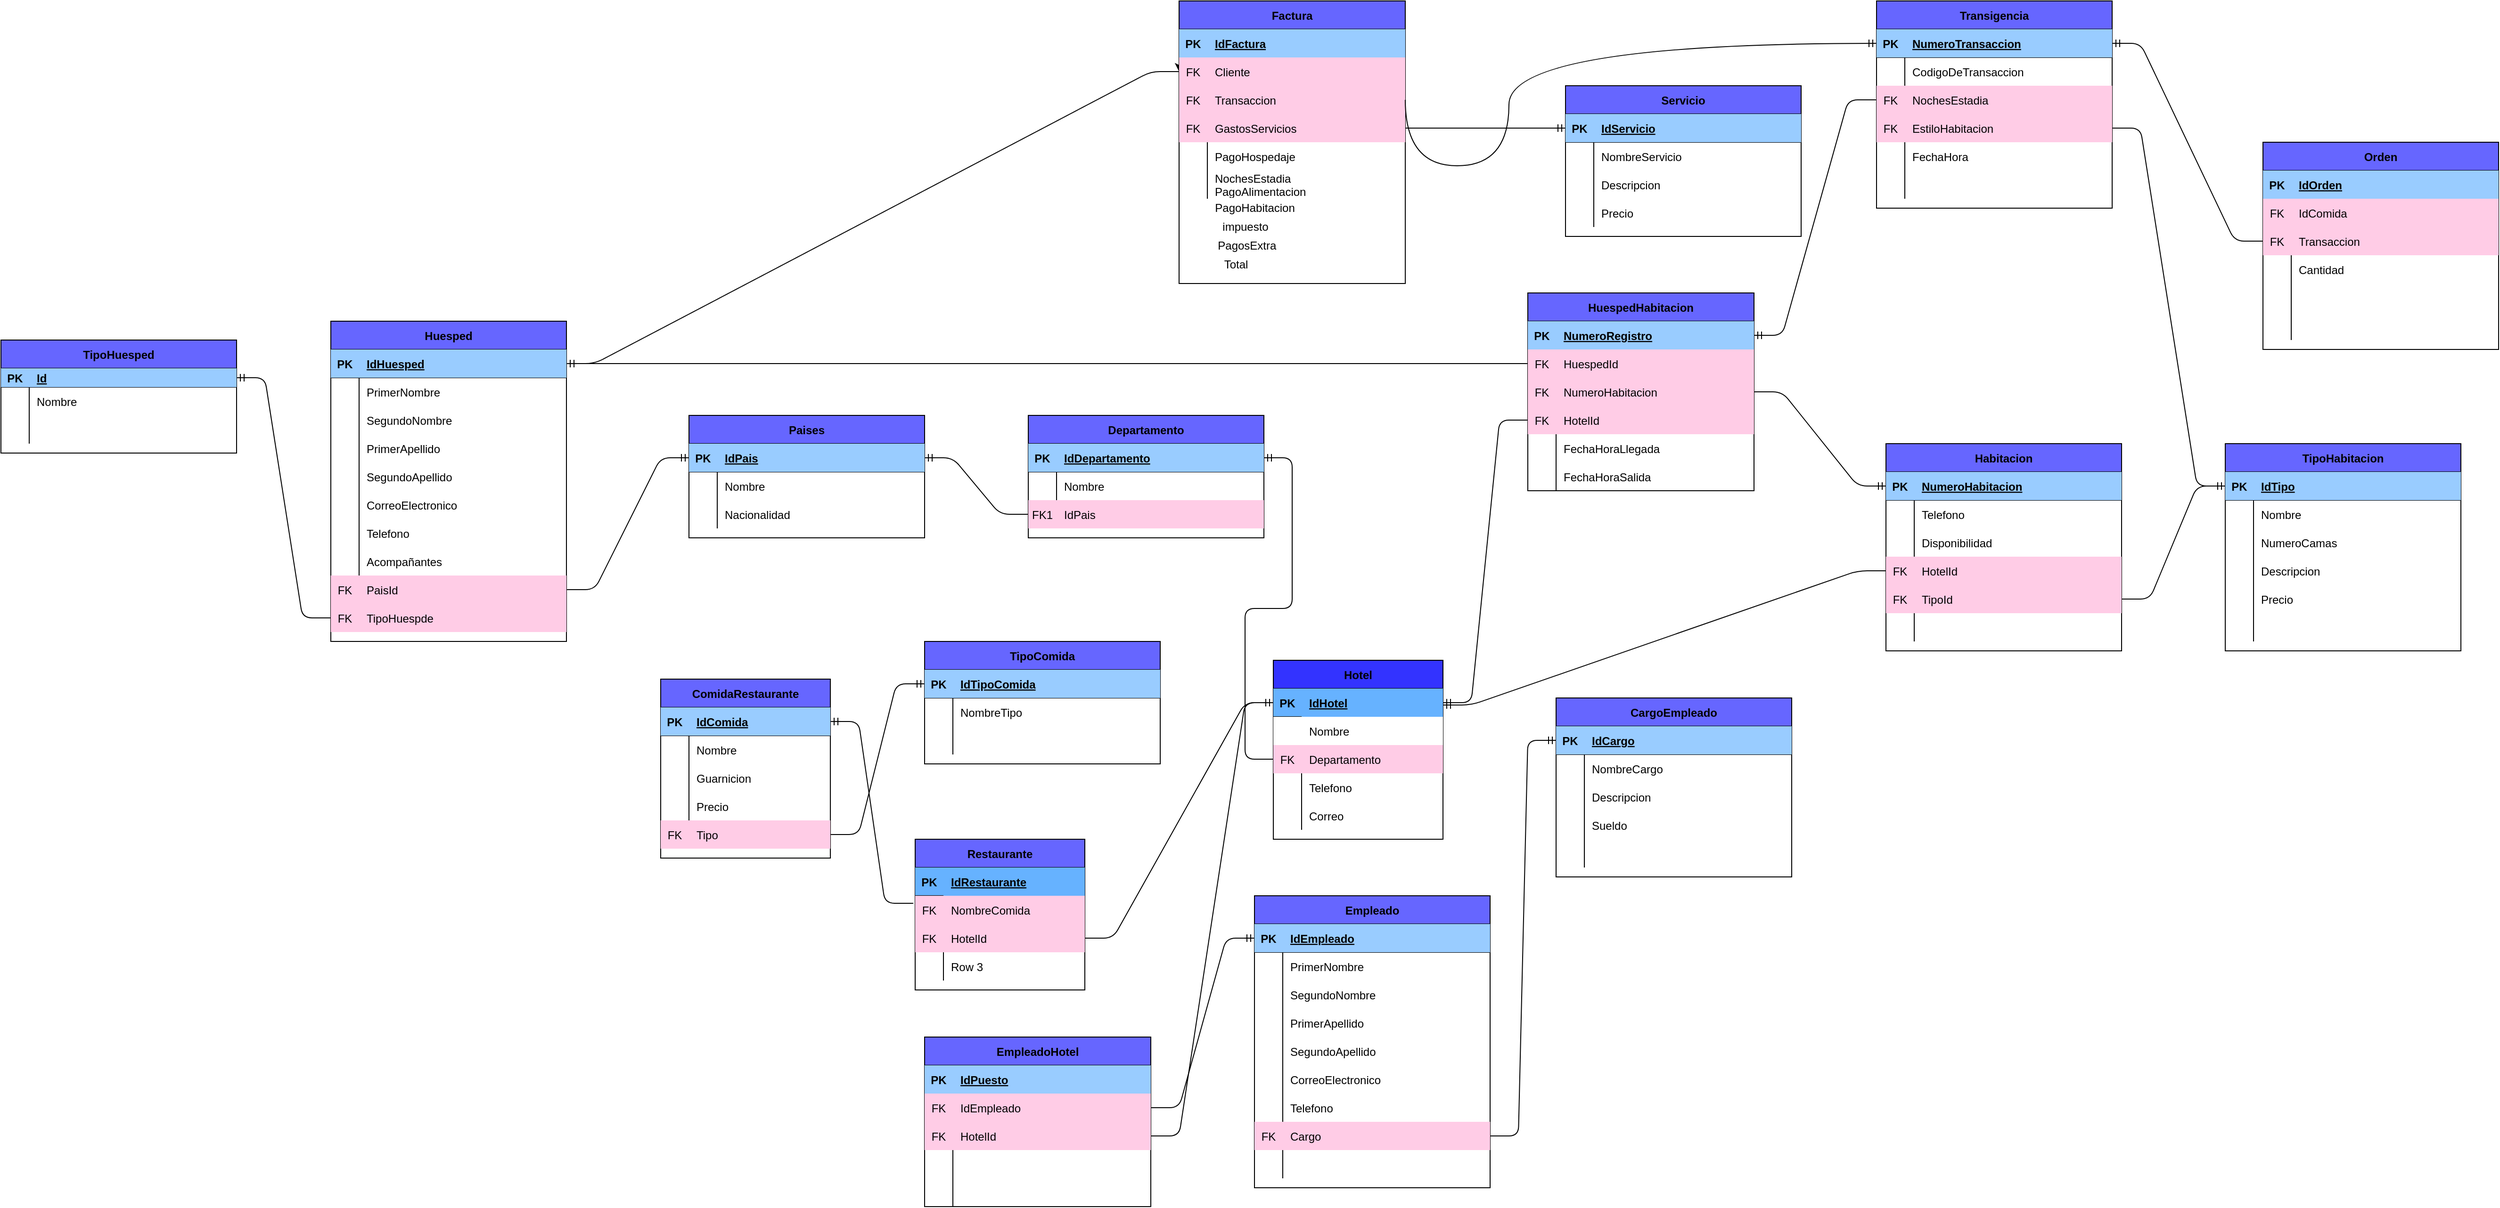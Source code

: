 <mxfile version="13.9.9" type="device"><diagram id="R2lEEEUBdFMjLlhIrx00" name="Page-1"><mxGraphModel dx="1958" dy="1610" grid="1" gridSize="10" guides="1" tooltips="1" connect="1" arrows="1" fold="1" page="1" pageScale="1" pageWidth="850" pageHeight="1100" math="0" shadow="0" extFonts="Permanent Marker^https://fonts.googleapis.com/css?family=Permanent+Marker"><root><mxCell id="0"/><mxCell id="1" parent="0"/><mxCell id="C-vyLk0tnHw3VtMMgP7b-2" value="Departamento" style="shape=table;startSize=30;container=1;collapsible=1;childLayout=tableLayout;fixedRows=1;rowLines=0;fontStyle=1;align=center;resizeLast=1;fillColor=#6666FF;" parent="1" vertex="1"><mxGeometry x="270" width="250" height="130" as="geometry"/></mxCell><mxCell id="C-vyLk0tnHw3VtMMgP7b-3" value="" style="shape=partialRectangle;collapsible=0;dropTarget=0;pointerEvents=0;fillColor=none;points=[[0,0.5],[1,0.5]];portConstraint=eastwest;top=0;left=0;right=0;bottom=1;" parent="C-vyLk0tnHw3VtMMgP7b-2" vertex="1"><mxGeometry y="30" width="250" height="30" as="geometry"/></mxCell><mxCell id="C-vyLk0tnHw3VtMMgP7b-4" value="PK" style="shape=partialRectangle;overflow=hidden;connectable=0;fillColor=#99CCFF;top=0;left=0;bottom=0;right=0;fontStyle=1;" parent="C-vyLk0tnHw3VtMMgP7b-3" vertex="1"><mxGeometry width="30" height="30" as="geometry"/></mxCell><mxCell id="C-vyLk0tnHw3VtMMgP7b-5" value="IdDepartamento" style="shape=partialRectangle;overflow=hidden;connectable=0;fillColor=#99CCFF;top=0;left=0;bottom=0;right=0;align=left;spacingLeft=6;fontStyle=5;" parent="C-vyLk0tnHw3VtMMgP7b-3" vertex="1"><mxGeometry x="30" width="220" height="30" as="geometry"/></mxCell><mxCell id="C-vyLk0tnHw3VtMMgP7b-9" value="" style="shape=partialRectangle;collapsible=0;dropTarget=0;pointerEvents=0;fillColor=none;points=[[0,0.5],[1,0.5]];portConstraint=eastwest;top=0;left=0;right=0;bottom=0;" parent="C-vyLk0tnHw3VtMMgP7b-2" vertex="1"><mxGeometry y="60" width="250" height="30" as="geometry"/></mxCell><mxCell id="C-vyLk0tnHw3VtMMgP7b-10" value="" style="shape=partialRectangle;overflow=hidden;connectable=0;fillColor=none;top=0;left=0;bottom=0;right=0;" parent="C-vyLk0tnHw3VtMMgP7b-9" vertex="1"><mxGeometry width="30" height="30" as="geometry"/></mxCell><mxCell id="C-vyLk0tnHw3VtMMgP7b-11" value="Nombre" style="shape=partialRectangle;overflow=hidden;connectable=0;fillColor=none;top=0;left=0;bottom=0;right=0;align=left;spacingLeft=6;" parent="C-vyLk0tnHw3VtMMgP7b-9" vertex="1"><mxGeometry x="30" width="220" height="30" as="geometry"/></mxCell><mxCell id="C-vyLk0tnHw3VtMMgP7b-6" value="" style="shape=partialRectangle;collapsible=0;dropTarget=0;pointerEvents=0;fillColor=none;points=[[0,0.5],[1,0.5]];portConstraint=eastwest;top=0;left=0;right=0;bottom=0;" parent="C-vyLk0tnHw3VtMMgP7b-2" vertex="1"><mxGeometry y="90" width="250" height="30" as="geometry"/></mxCell><mxCell id="C-vyLk0tnHw3VtMMgP7b-7" value="FK1" style="shape=partialRectangle;overflow=hidden;connectable=0;fillColor=#FFCCE6;top=0;left=0;bottom=0;right=0;" parent="C-vyLk0tnHw3VtMMgP7b-6" vertex="1"><mxGeometry width="30" height="30" as="geometry"/></mxCell><mxCell id="C-vyLk0tnHw3VtMMgP7b-8" value="IdPais" style="shape=partialRectangle;overflow=hidden;connectable=0;fillColor=#FFCCE6;top=0;left=0;bottom=0;right=0;align=left;spacingLeft=6;" parent="C-vyLk0tnHw3VtMMgP7b-6" vertex="1"><mxGeometry x="30" width="220" height="30" as="geometry"/></mxCell><mxCell id="C-vyLk0tnHw3VtMMgP7b-13" value="TipoComida" style="shape=table;startSize=30;container=1;collapsible=1;childLayout=tableLayout;fixedRows=1;rowLines=0;fontStyle=1;align=center;resizeLast=1;fillColor=#6666FF;" parent="1" vertex="1"><mxGeometry x="160" y="240" width="250" height="130" as="geometry"/></mxCell><mxCell id="C-vyLk0tnHw3VtMMgP7b-14" value="" style="shape=partialRectangle;collapsible=0;dropTarget=0;pointerEvents=0;fillColor=none;points=[[0,0.5],[1,0.5]];portConstraint=eastwest;top=0;left=0;right=0;bottom=1;" parent="C-vyLk0tnHw3VtMMgP7b-13" vertex="1"><mxGeometry y="30" width="250" height="30" as="geometry"/></mxCell><mxCell id="C-vyLk0tnHw3VtMMgP7b-15" value="PK" style="shape=partialRectangle;overflow=hidden;connectable=0;fillColor=#99CCFF;top=0;left=0;bottom=0;right=0;fontStyle=1;" parent="C-vyLk0tnHw3VtMMgP7b-14" vertex="1"><mxGeometry width="30" height="30" as="geometry"/></mxCell><mxCell id="C-vyLk0tnHw3VtMMgP7b-16" value="IdTipoComida" style="shape=partialRectangle;overflow=hidden;connectable=0;fillColor=#99CCFF;top=0;left=0;bottom=0;right=0;align=left;spacingLeft=6;fontStyle=5;" parent="C-vyLk0tnHw3VtMMgP7b-14" vertex="1"><mxGeometry x="30" width="220" height="30" as="geometry"/></mxCell><mxCell id="C-vyLk0tnHw3VtMMgP7b-17" value="" style="shape=partialRectangle;collapsible=0;dropTarget=0;pointerEvents=0;fillColor=none;points=[[0,0.5],[1,0.5]];portConstraint=eastwest;top=0;left=0;right=0;bottom=0;" parent="C-vyLk0tnHw3VtMMgP7b-13" vertex="1"><mxGeometry y="60" width="250" height="30" as="geometry"/></mxCell><mxCell id="C-vyLk0tnHw3VtMMgP7b-18" value="" style="shape=partialRectangle;overflow=hidden;connectable=0;fillColor=none;top=0;left=0;bottom=0;right=0;" parent="C-vyLk0tnHw3VtMMgP7b-17" vertex="1"><mxGeometry width="30" height="30" as="geometry"/></mxCell><mxCell id="C-vyLk0tnHw3VtMMgP7b-19" value="NombreTipo" style="shape=partialRectangle;overflow=hidden;connectable=0;fillColor=none;top=0;left=0;bottom=0;right=0;align=left;spacingLeft=6;" parent="C-vyLk0tnHw3VtMMgP7b-17" vertex="1"><mxGeometry x="30" width="220" height="30" as="geometry"/></mxCell><mxCell id="C-vyLk0tnHw3VtMMgP7b-20" value="" style="shape=partialRectangle;collapsible=0;dropTarget=0;pointerEvents=0;fillColor=none;points=[[0,0.5],[1,0.5]];portConstraint=eastwest;top=0;left=0;right=0;bottom=0;" parent="C-vyLk0tnHw3VtMMgP7b-13" vertex="1"><mxGeometry y="90" width="250" height="30" as="geometry"/></mxCell><mxCell id="C-vyLk0tnHw3VtMMgP7b-21" value="" style="shape=partialRectangle;overflow=hidden;connectable=0;fillColor=none;top=0;left=0;bottom=0;right=0;" parent="C-vyLk0tnHw3VtMMgP7b-20" vertex="1"><mxGeometry width="30" height="30" as="geometry"/></mxCell><mxCell id="C-vyLk0tnHw3VtMMgP7b-22" value="" style="shape=partialRectangle;overflow=hidden;connectable=0;fillColor=none;top=0;left=0;bottom=0;right=0;align=left;spacingLeft=6;" parent="C-vyLk0tnHw3VtMMgP7b-20" vertex="1"><mxGeometry x="30" width="220" height="30" as="geometry"/></mxCell><mxCell id="C-vyLk0tnHw3VtMMgP7b-23" value="Paises" style="shape=table;startSize=30;container=1;collapsible=1;childLayout=tableLayout;fixedRows=1;rowLines=0;fontStyle=1;align=center;resizeLast=1;fillColor=#6666FF;" parent="1" vertex="1"><mxGeometry x="-90" width="250" height="130" as="geometry"/></mxCell><mxCell id="BwdqKHteS-zWoA_1H8ld-228" value="" style="shape=partialRectangle;collapsible=0;dropTarget=0;pointerEvents=0;fillColor=#CCCCCC;points=[[0,0.5],[1,0.5]];portConstraint=eastwest;top=0;left=0;right=0;bottom=1;" parent="C-vyLk0tnHw3VtMMgP7b-23" vertex="1"><mxGeometry y="30" width="250" height="30" as="geometry"/></mxCell><mxCell id="BwdqKHteS-zWoA_1H8ld-229" value="PK" style="shape=partialRectangle;overflow=hidden;connectable=0;fillColor=#99CCFF;top=0;left=0;bottom=0;right=0;fontStyle=1;" parent="BwdqKHteS-zWoA_1H8ld-228" vertex="1"><mxGeometry width="30" height="30" as="geometry"/></mxCell><mxCell id="BwdqKHteS-zWoA_1H8ld-230" value="IdPais" style="shape=partialRectangle;overflow=hidden;connectable=0;fillColor=#99CCFF;top=0;left=0;bottom=0;right=0;align=left;spacingLeft=6;fontStyle=5;" parent="BwdqKHteS-zWoA_1H8ld-228" vertex="1"><mxGeometry x="30" width="220" height="30" as="geometry"/></mxCell><mxCell id="C-vyLk0tnHw3VtMMgP7b-27" value="" style="shape=partialRectangle;collapsible=0;dropTarget=0;pointerEvents=0;fillColor=none;points=[[0,0.5],[1,0.5]];portConstraint=eastwest;top=0;left=0;right=0;bottom=0;" parent="C-vyLk0tnHw3VtMMgP7b-23" vertex="1"><mxGeometry y="60" width="250" height="30" as="geometry"/></mxCell><mxCell id="C-vyLk0tnHw3VtMMgP7b-28" value="" style="shape=partialRectangle;overflow=hidden;connectable=0;fillColor=none;top=0;left=0;bottom=0;right=0;" parent="C-vyLk0tnHw3VtMMgP7b-27" vertex="1"><mxGeometry width="30" height="30" as="geometry"/></mxCell><mxCell id="C-vyLk0tnHw3VtMMgP7b-29" value="Nombre" style="shape=partialRectangle;overflow=hidden;connectable=0;fillColor=none;top=0;left=0;bottom=0;right=0;align=left;spacingLeft=6;" parent="C-vyLk0tnHw3VtMMgP7b-27" vertex="1"><mxGeometry x="30" width="220" height="30" as="geometry"/></mxCell><mxCell id="BwdqKHteS-zWoA_1H8ld-16" value="" style="shape=partialRectangle;collapsible=0;dropTarget=0;pointerEvents=0;fillColor=none;points=[[0,0.5],[1,0.5]];portConstraint=eastwest;top=0;left=0;right=0;bottom=0;" parent="C-vyLk0tnHw3VtMMgP7b-23" vertex="1"><mxGeometry y="90" width="250" height="30" as="geometry"/></mxCell><mxCell id="BwdqKHteS-zWoA_1H8ld-17" value="" style="shape=partialRectangle;overflow=hidden;connectable=0;fillColor=none;top=0;left=0;bottom=0;right=0;" parent="BwdqKHteS-zWoA_1H8ld-16" vertex="1"><mxGeometry width="30" height="30" as="geometry"/></mxCell><mxCell id="BwdqKHteS-zWoA_1H8ld-18" value="Nacionalidad" style="shape=partialRectangle;overflow=hidden;connectable=0;fillColor=none;top=0;left=0;bottom=0;right=0;align=left;spacingLeft=6;" parent="BwdqKHteS-zWoA_1H8ld-16" vertex="1"><mxGeometry x="30" width="220" height="30" as="geometry"/></mxCell><mxCell id="BwdqKHteS-zWoA_1H8ld-2" value="" style="edgeStyle=entityRelationEdgeStyle;fontSize=12;html=1;endArrow=ERmandOne;entryX=1;entryY=0.5;entryDx=0;entryDy=0;exitX=0;exitY=0.5;exitDx=0;exitDy=0;" parent="1" source="C-vyLk0tnHw3VtMMgP7b-6" target="BwdqKHteS-zWoA_1H8ld-228" edge="1"><mxGeometry width="100" height="100" relative="1" as="geometry"><mxPoint x="20" y="260" as="sourcePoint"/><mxPoint x="160" y="75" as="targetPoint"/></mxGeometry></mxCell><mxCell id="BwdqKHteS-zWoA_1H8ld-3" value="ComidaRestaurante" style="shape=table;startSize=30;container=1;collapsible=1;childLayout=tableLayout;fixedRows=1;rowLines=0;fontStyle=1;align=center;resizeLast=1;fillColor=#6666FF;" parent="1" vertex="1"><mxGeometry x="-120" y="280" width="180" height="190" as="geometry"/></mxCell><mxCell id="BwdqKHteS-zWoA_1H8ld-4" value="" style="shape=partialRectangle;collapsible=0;dropTarget=0;pointerEvents=0;fillColor=none;top=0;left=0;bottom=1;right=0;points=[[0,0.5],[1,0.5]];portConstraint=eastwest;" parent="BwdqKHteS-zWoA_1H8ld-3" vertex="1"><mxGeometry y="30" width="180" height="30" as="geometry"/></mxCell><mxCell id="BwdqKHteS-zWoA_1H8ld-5" value="PK" style="shape=partialRectangle;connectable=0;fillColor=#99CCFF;top=0;left=0;bottom=0;right=0;fontStyle=1;overflow=hidden;" parent="BwdqKHteS-zWoA_1H8ld-4" vertex="1"><mxGeometry width="30" height="30" as="geometry"/></mxCell><mxCell id="BwdqKHteS-zWoA_1H8ld-6" value="IdComida" style="shape=partialRectangle;connectable=0;fillColor=#99CCFF;top=0;left=0;bottom=0;right=0;align=left;spacingLeft=6;fontStyle=5;overflow=hidden;" parent="BwdqKHteS-zWoA_1H8ld-4" vertex="1"><mxGeometry x="30" width="150" height="30" as="geometry"/></mxCell><mxCell id="BwdqKHteS-zWoA_1H8ld-7" value="" style="shape=partialRectangle;collapsible=0;dropTarget=0;pointerEvents=0;fillColor=none;top=0;left=0;bottom=0;right=0;points=[[0,0.5],[1,0.5]];portConstraint=eastwest;" parent="BwdqKHteS-zWoA_1H8ld-3" vertex="1"><mxGeometry y="60" width="180" height="30" as="geometry"/></mxCell><mxCell id="BwdqKHteS-zWoA_1H8ld-8" value="" style="shape=partialRectangle;connectable=0;fillColor=none;top=0;left=0;bottom=0;right=0;editable=1;overflow=hidden;" parent="BwdqKHteS-zWoA_1H8ld-7" vertex="1"><mxGeometry width="30" height="30" as="geometry"/></mxCell><mxCell id="BwdqKHteS-zWoA_1H8ld-9" value="Nombre" style="shape=partialRectangle;connectable=0;fillColor=none;top=0;left=0;bottom=0;right=0;align=left;spacingLeft=6;overflow=hidden;" parent="BwdqKHteS-zWoA_1H8ld-7" vertex="1"><mxGeometry x="30" width="150" height="30" as="geometry"/></mxCell><mxCell id="BwdqKHteS-zWoA_1H8ld-10" value="" style="shape=partialRectangle;collapsible=0;dropTarget=0;pointerEvents=0;fillColor=none;top=0;left=0;bottom=0;right=0;points=[[0,0.5],[1,0.5]];portConstraint=eastwest;" parent="BwdqKHteS-zWoA_1H8ld-3" vertex="1"><mxGeometry y="90" width="180" height="30" as="geometry"/></mxCell><mxCell id="BwdqKHteS-zWoA_1H8ld-11" value="" style="shape=partialRectangle;connectable=0;fillColor=none;top=0;left=0;bottom=0;right=0;editable=1;overflow=hidden;" parent="BwdqKHteS-zWoA_1H8ld-10" vertex="1"><mxGeometry width="30" height="30" as="geometry"/></mxCell><mxCell id="BwdqKHteS-zWoA_1H8ld-12" value="Guarnicion" style="shape=partialRectangle;connectable=0;fillColor=none;top=0;left=0;bottom=0;right=0;align=left;spacingLeft=6;overflow=hidden;" parent="BwdqKHteS-zWoA_1H8ld-10" vertex="1"><mxGeometry x="30" width="150" height="30" as="geometry"/></mxCell><mxCell id="BwdqKHteS-zWoA_1H8ld-13" value="" style="shape=partialRectangle;collapsible=0;dropTarget=0;pointerEvents=0;fillColor=none;top=0;left=0;bottom=0;right=0;points=[[0,0.5],[1,0.5]];portConstraint=eastwest;" parent="BwdqKHteS-zWoA_1H8ld-3" vertex="1"><mxGeometry y="120" width="180" height="30" as="geometry"/></mxCell><mxCell id="BwdqKHteS-zWoA_1H8ld-14" value="" style="shape=partialRectangle;connectable=0;fillColor=none;top=0;left=0;bottom=0;right=0;editable=1;overflow=hidden;" parent="BwdqKHteS-zWoA_1H8ld-13" vertex="1"><mxGeometry width="30" height="30" as="geometry"/></mxCell><mxCell id="BwdqKHteS-zWoA_1H8ld-15" value="Precio" style="shape=partialRectangle;connectable=0;fillColor=none;top=0;left=0;bottom=0;right=0;align=left;spacingLeft=6;overflow=hidden;" parent="BwdqKHteS-zWoA_1H8ld-13" vertex="1"><mxGeometry x="30" width="150" height="30" as="geometry"/></mxCell><mxCell id="BwdqKHteS-zWoA_1H8ld-19" value="" style="shape=partialRectangle;collapsible=0;dropTarget=0;pointerEvents=0;fillColor=none;top=0;left=0;bottom=0;right=0;points=[[0,0.5],[1,0.5]];portConstraint=eastwest;" parent="BwdqKHteS-zWoA_1H8ld-3" vertex="1"><mxGeometry y="150" width="180" height="30" as="geometry"/></mxCell><mxCell id="BwdqKHteS-zWoA_1H8ld-20" value="FK" style="shape=partialRectangle;connectable=0;fillColor=#FFCCE6;top=0;left=0;bottom=0;right=0;editable=1;overflow=hidden;" parent="BwdqKHteS-zWoA_1H8ld-19" vertex="1"><mxGeometry width="30" height="30" as="geometry"/></mxCell><mxCell id="BwdqKHteS-zWoA_1H8ld-21" value="Tipo" style="shape=partialRectangle;connectable=0;fillColor=#FFCCE6;top=0;left=0;bottom=0;right=0;align=left;spacingLeft=6;overflow=hidden;" parent="BwdqKHteS-zWoA_1H8ld-19" vertex="1"><mxGeometry x="30" width="150" height="30" as="geometry"/></mxCell><mxCell id="BwdqKHteS-zWoA_1H8ld-22" value="" style="edgeStyle=entityRelationEdgeStyle;fontSize=12;html=1;endArrow=ERmandOne;exitX=1;exitY=0.5;exitDx=0;exitDy=0;" parent="1" source="BwdqKHteS-zWoA_1H8ld-19" target="C-vyLk0tnHw3VtMMgP7b-14" edge="1"><mxGeometry width="100" height="100" relative="1" as="geometry"><mxPoint x="360" y="350" as="sourcePoint"/><mxPoint x="460" y="250" as="targetPoint"/></mxGeometry></mxCell><mxCell id="BwdqKHteS-zWoA_1H8ld-23" value="Restaurante" style="shape=table;startSize=30;container=1;collapsible=1;childLayout=tableLayout;fixedRows=1;rowLines=0;fontStyle=1;align=center;resizeLast=1;fillColor=#6666FF;" parent="1" vertex="1"><mxGeometry x="150" y="450" width="180" height="160" as="geometry"/></mxCell><mxCell id="BwdqKHteS-zWoA_1H8ld-24" value="" style="shape=partialRectangle;collapsible=0;dropTarget=0;pointerEvents=0;fillColor=#66B2FF;top=0;left=0;bottom=1;right=0;points=[[0,0.5],[1,0.5]];portConstraint=eastwest;" parent="BwdqKHteS-zWoA_1H8ld-23" vertex="1"><mxGeometry y="30" width="180" height="30" as="geometry"/></mxCell><mxCell id="BwdqKHteS-zWoA_1H8ld-25" value="PK" style="shape=partialRectangle;connectable=0;fillColor=none;top=0;left=0;bottom=0;right=0;fontStyle=1;overflow=hidden;" parent="BwdqKHteS-zWoA_1H8ld-24" vertex="1"><mxGeometry width="30" height="30" as="geometry"/></mxCell><mxCell id="BwdqKHteS-zWoA_1H8ld-26" value="IdRestaurante" style="shape=partialRectangle;connectable=0;fillColor=#66B2FF;top=0;left=0;bottom=0;right=0;align=left;spacingLeft=6;fontStyle=5;overflow=hidden;" parent="BwdqKHteS-zWoA_1H8ld-24" vertex="1"><mxGeometry x="30" width="150" height="30" as="geometry"/></mxCell><mxCell id="BwdqKHteS-zWoA_1H8ld-27" value="" style="shape=partialRectangle;collapsible=0;dropTarget=0;pointerEvents=0;fillColor=#FFCCE6;top=0;left=0;bottom=0;right=0;points=[[0,0.5],[1,0.5]];portConstraint=eastwest;" parent="BwdqKHteS-zWoA_1H8ld-23" vertex="1"><mxGeometry y="60" width="180" height="30" as="geometry"/></mxCell><mxCell id="BwdqKHteS-zWoA_1H8ld-28" value="FK" style="shape=partialRectangle;connectable=0;fillColor=none;top=0;left=0;bottom=0;right=0;editable=1;overflow=hidden;" parent="BwdqKHteS-zWoA_1H8ld-27" vertex="1"><mxGeometry width="30" height="30" as="geometry"/></mxCell><mxCell id="BwdqKHteS-zWoA_1H8ld-29" value="NombreComida" style="shape=partialRectangle;connectable=0;fillColor=none;top=0;left=0;bottom=0;right=0;align=left;spacingLeft=6;overflow=hidden;" parent="BwdqKHteS-zWoA_1H8ld-27" vertex="1"><mxGeometry x="30" width="150" height="30" as="geometry"/></mxCell><mxCell id="BwdqKHteS-zWoA_1H8ld-30" value="" style="shape=partialRectangle;collapsible=0;dropTarget=0;pointerEvents=0;fillColor=#FFCCE6;top=0;left=0;bottom=0;right=0;points=[[0,0.5],[1,0.5]];portConstraint=eastwest;" parent="BwdqKHteS-zWoA_1H8ld-23" vertex="1"><mxGeometry y="90" width="180" height="30" as="geometry"/></mxCell><mxCell id="BwdqKHteS-zWoA_1H8ld-31" value="FK" style="shape=partialRectangle;connectable=0;fillColor=none;top=0;left=0;bottom=0;right=0;editable=1;overflow=hidden;" parent="BwdqKHteS-zWoA_1H8ld-30" vertex="1"><mxGeometry width="30" height="30" as="geometry"/></mxCell><mxCell id="BwdqKHteS-zWoA_1H8ld-32" value="HotelId" style="shape=partialRectangle;connectable=0;fillColor=none;top=0;left=0;bottom=0;right=0;align=left;spacingLeft=6;overflow=hidden;" parent="BwdqKHteS-zWoA_1H8ld-30" vertex="1"><mxGeometry x="30" width="150" height="30" as="geometry"/></mxCell><mxCell id="BwdqKHteS-zWoA_1H8ld-33" value="" style="shape=partialRectangle;collapsible=0;dropTarget=0;pointerEvents=0;fillColor=none;top=0;left=0;bottom=0;right=0;points=[[0,0.5],[1,0.5]];portConstraint=eastwest;" parent="BwdqKHteS-zWoA_1H8ld-23" vertex="1"><mxGeometry y="120" width="180" height="30" as="geometry"/></mxCell><mxCell id="BwdqKHteS-zWoA_1H8ld-34" value="" style="shape=partialRectangle;connectable=0;fillColor=none;top=0;left=0;bottom=0;right=0;editable=1;overflow=hidden;" parent="BwdqKHteS-zWoA_1H8ld-33" vertex="1"><mxGeometry width="30" height="30" as="geometry"/></mxCell><mxCell id="BwdqKHteS-zWoA_1H8ld-35" value="Row 3" style="shape=partialRectangle;connectable=0;fillColor=none;top=0;left=0;bottom=0;right=0;align=left;spacingLeft=6;overflow=hidden;" parent="BwdqKHteS-zWoA_1H8ld-33" vertex="1"><mxGeometry x="30" width="150" height="30" as="geometry"/></mxCell><mxCell id="BwdqKHteS-zWoA_1H8ld-36" value="" style="edgeStyle=entityRelationEdgeStyle;fontSize=12;html=1;endArrow=ERmandOne;entryX=1;entryY=0.5;entryDx=0;entryDy=0;exitX=-0.011;exitY=0.267;exitDx=0;exitDy=0;exitPerimeter=0;" parent="1" source="BwdqKHteS-zWoA_1H8ld-27" target="BwdqKHteS-zWoA_1H8ld-4" edge="1"><mxGeometry width="100" height="100" relative="1" as="geometry"><mxPoint x="220" y="530" as="sourcePoint"/><mxPoint x="320" y="430" as="targetPoint"/></mxGeometry></mxCell><mxCell id="BwdqKHteS-zWoA_1H8ld-37" value="Hotel" style="shape=table;startSize=30;container=1;collapsible=1;childLayout=tableLayout;fixedRows=1;rowLines=0;fontStyle=1;align=center;resizeLast=1;fillColor=#3333FF;" parent="1" vertex="1"><mxGeometry x="530" y="260" width="180" height="190" as="geometry"/></mxCell><mxCell id="BwdqKHteS-zWoA_1H8ld-38" value="" style="shape=partialRectangle;collapsible=0;dropTarget=0;pointerEvents=0;fillColor=#66B2FF;top=0;left=0;bottom=1;right=0;points=[[0,0.5],[1,0.5]];portConstraint=eastwest;" parent="BwdqKHteS-zWoA_1H8ld-37" vertex="1"><mxGeometry y="30" width="180" height="30" as="geometry"/></mxCell><mxCell id="BwdqKHteS-zWoA_1H8ld-39" value="PK" style="shape=partialRectangle;connectable=0;fillColor=none;top=0;left=0;bottom=0;right=0;fontStyle=1;overflow=hidden;" parent="BwdqKHteS-zWoA_1H8ld-38" vertex="1"><mxGeometry width="30" height="30" as="geometry"/></mxCell><mxCell id="BwdqKHteS-zWoA_1H8ld-40" value="IdHotel" style="shape=partialRectangle;connectable=0;fillColor=#66B2FF;top=0;left=0;bottom=0;right=0;align=left;spacingLeft=6;fontStyle=5;overflow=hidden;" parent="BwdqKHteS-zWoA_1H8ld-38" vertex="1"><mxGeometry x="30" width="150" height="30" as="geometry"/></mxCell><mxCell id="BwdqKHteS-zWoA_1H8ld-41" value="" style="shape=partialRectangle;collapsible=0;dropTarget=0;pointerEvents=0;fillColor=#FFCCE6;top=0;left=0;bottom=0;right=0;points=[[0,0.5],[1,0.5]];portConstraint=eastwest;" parent="BwdqKHteS-zWoA_1H8ld-37" vertex="1"><mxGeometry y="60" width="180" height="30" as="geometry"/></mxCell><mxCell id="BwdqKHteS-zWoA_1H8ld-42" value="" style="shape=partialRectangle;connectable=0;fillColor=#FFFFFF;top=0;left=0;bottom=0;right=0;editable=1;overflow=hidden;" parent="BwdqKHteS-zWoA_1H8ld-41" vertex="1"><mxGeometry width="30" height="30" as="geometry"/></mxCell><mxCell id="BwdqKHteS-zWoA_1H8ld-43" value="Nombre" style="shape=partialRectangle;connectable=0;fillColor=#FFFFFF;top=0;left=0;bottom=0;right=0;align=left;spacingLeft=6;overflow=hidden;" parent="BwdqKHteS-zWoA_1H8ld-41" vertex="1"><mxGeometry x="30" width="150" height="30" as="geometry"/></mxCell><mxCell id="BwdqKHteS-zWoA_1H8ld-44" value="" style="shape=partialRectangle;collapsible=0;dropTarget=0;pointerEvents=0;fillColor=#FFCCE6;top=0;left=0;bottom=0;right=0;points=[[0,0.5],[1,0.5]];portConstraint=eastwest;" parent="BwdqKHteS-zWoA_1H8ld-37" vertex="1"><mxGeometry y="90" width="180" height="30" as="geometry"/></mxCell><mxCell id="BwdqKHteS-zWoA_1H8ld-45" value="FK" style="shape=partialRectangle;connectable=0;fillColor=none;top=0;left=0;bottom=0;right=0;editable=1;overflow=hidden;" parent="BwdqKHteS-zWoA_1H8ld-44" vertex="1"><mxGeometry width="30" height="30" as="geometry"/></mxCell><mxCell id="BwdqKHteS-zWoA_1H8ld-46" value="Departamento" style="shape=partialRectangle;connectable=0;fillColor=none;top=0;left=0;bottom=0;right=0;align=left;spacingLeft=6;overflow=hidden;" parent="BwdqKHteS-zWoA_1H8ld-44" vertex="1"><mxGeometry x="30" width="150" height="30" as="geometry"/></mxCell><mxCell id="BwdqKHteS-zWoA_1H8ld-47" value="" style="shape=partialRectangle;collapsible=0;dropTarget=0;pointerEvents=0;fillColor=none;top=0;left=0;bottom=0;right=0;points=[[0,0.5],[1,0.5]];portConstraint=eastwest;" parent="BwdqKHteS-zWoA_1H8ld-37" vertex="1"><mxGeometry y="120" width="180" height="30" as="geometry"/></mxCell><mxCell id="BwdqKHteS-zWoA_1H8ld-48" value="" style="shape=partialRectangle;connectable=0;fillColor=none;top=0;left=0;bottom=0;right=0;editable=1;overflow=hidden;" parent="BwdqKHteS-zWoA_1H8ld-47" vertex="1"><mxGeometry width="30" height="30" as="geometry"/></mxCell><mxCell id="BwdqKHteS-zWoA_1H8ld-49" value="Telefono" style="shape=partialRectangle;connectable=0;fillColor=none;top=0;left=0;bottom=0;right=0;align=left;spacingLeft=6;overflow=hidden;" parent="BwdqKHteS-zWoA_1H8ld-47" vertex="1"><mxGeometry x="30" width="150" height="30" as="geometry"/></mxCell><mxCell id="BwdqKHteS-zWoA_1H8ld-50" value="" style="shape=partialRectangle;collapsible=0;dropTarget=0;pointerEvents=0;fillColor=none;top=0;left=0;bottom=0;right=0;points=[[0,0.5],[1,0.5]];portConstraint=eastwest;" parent="BwdqKHteS-zWoA_1H8ld-37" vertex="1"><mxGeometry y="150" width="180" height="30" as="geometry"/></mxCell><mxCell id="BwdqKHteS-zWoA_1H8ld-51" value="" style="shape=partialRectangle;connectable=0;fillColor=none;top=0;left=0;bottom=0;right=0;editable=1;overflow=hidden;" parent="BwdqKHteS-zWoA_1H8ld-50" vertex="1"><mxGeometry width="30" height="30" as="geometry"/></mxCell><mxCell id="BwdqKHteS-zWoA_1H8ld-52" value="Correo" style="shape=partialRectangle;connectable=0;fillColor=none;top=0;left=0;bottom=0;right=0;align=left;spacingLeft=6;overflow=hidden;" parent="BwdqKHteS-zWoA_1H8ld-50" vertex="1"><mxGeometry x="30" width="150" height="30" as="geometry"/></mxCell><mxCell id="BwdqKHteS-zWoA_1H8ld-55" value="" style="edgeStyle=entityRelationEdgeStyle;fontSize=12;html=1;endArrow=ERmandOne;entryX=1;entryY=0.5;entryDx=0;entryDy=0;" parent="1" source="BwdqKHteS-zWoA_1H8ld-44" target="C-vyLk0tnHw3VtMMgP7b-3" edge="1"><mxGeometry width="100" height="100" relative="1" as="geometry"><mxPoint x="690" y="470" as="sourcePoint"/><mxPoint x="480" y="230" as="targetPoint"/></mxGeometry></mxCell><mxCell id="BwdqKHteS-zWoA_1H8ld-56" value="" style="edgeStyle=entityRelationEdgeStyle;fontSize=12;html=1;endArrow=ERmandOne;entryX=0;entryY=0.5;entryDx=0;entryDy=0;exitX=1;exitY=0.5;exitDx=0;exitDy=0;" parent="1" source="BwdqKHteS-zWoA_1H8ld-30" target="BwdqKHteS-zWoA_1H8ld-38" edge="1"><mxGeometry width="100" height="100" relative="1" as="geometry"><mxPoint x="380" y="470" as="sourcePoint"/><mxPoint x="480" y="370" as="targetPoint"/></mxGeometry></mxCell><mxCell id="BwdqKHteS-zWoA_1H8ld-57" value="Empleado" style="shape=table;startSize=30;container=1;collapsible=1;childLayout=tableLayout;fixedRows=1;rowLines=0;fontStyle=1;align=center;resizeLast=1;fillColor=#6666FF;" parent="1" vertex="1"><mxGeometry x="510" y="510" width="250" height="310" as="geometry"/></mxCell><mxCell id="BwdqKHteS-zWoA_1H8ld-58" value="" style="shape=partialRectangle;collapsible=0;dropTarget=0;pointerEvents=0;fillColor=none;points=[[0,0.5],[1,0.5]];portConstraint=eastwest;top=0;left=0;right=0;bottom=1;" parent="BwdqKHteS-zWoA_1H8ld-57" vertex="1"><mxGeometry y="30" width="250" height="30" as="geometry"/></mxCell><mxCell id="BwdqKHteS-zWoA_1H8ld-59" value="PK" style="shape=partialRectangle;overflow=hidden;connectable=0;fillColor=#99CCFF;top=0;left=0;bottom=0;right=0;fontStyle=1;" parent="BwdqKHteS-zWoA_1H8ld-58" vertex="1"><mxGeometry width="30" height="30" as="geometry"/></mxCell><mxCell id="BwdqKHteS-zWoA_1H8ld-60" value="IdEmpleado" style="shape=partialRectangle;overflow=hidden;connectable=0;fillColor=#99CCFF;top=0;left=0;bottom=0;right=0;align=left;spacingLeft=6;fontStyle=5;" parent="BwdqKHteS-zWoA_1H8ld-58" vertex="1"><mxGeometry x="30" width="220" height="30" as="geometry"/></mxCell><mxCell id="BwdqKHteS-zWoA_1H8ld-61" value="" style="shape=partialRectangle;collapsible=0;dropTarget=0;pointerEvents=0;fillColor=none;points=[[0,0.5],[1,0.5]];portConstraint=eastwest;top=0;left=0;right=0;bottom=0;" parent="BwdqKHteS-zWoA_1H8ld-57" vertex="1"><mxGeometry y="60" width="250" height="30" as="geometry"/></mxCell><mxCell id="BwdqKHteS-zWoA_1H8ld-62" value="" style="shape=partialRectangle;overflow=hidden;connectable=0;fillColor=none;top=0;left=0;bottom=0;right=0;" parent="BwdqKHteS-zWoA_1H8ld-61" vertex="1"><mxGeometry width="30" height="30" as="geometry"/></mxCell><mxCell id="BwdqKHteS-zWoA_1H8ld-63" value="PrimerNombre" style="shape=partialRectangle;overflow=hidden;connectable=0;fillColor=none;top=0;left=0;bottom=0;right=0;align=left;spacingLeft=6;" parent="BwdqKHteS-zWoA_1H8ld-61" vertex="1"><mxGeometry x="30" width="220" height="30" as="geometry"/></mxCell><mxCell id="BwdqKHteS-zWoA_1H8ld-67" value="" style="shape=partialRectangle;collapsible=0;dropTarget=0;pointerEvents=0;fillColor=none;points=[[0,0.5],[1,0.5]];portConstraint=eastwest;top=0;left=0;right=0;bottom=0;" parent="BwdqKHteS-zWoA_1H8ld-57" vertex="1"><mxGeometry y="90" width="250" height="30" as="geometry"/></mxCell><mxCell id="BwdqKHteS-zWoA_1H8ld-68" value="" style="shape=partialRectangle;overflow=hidden;connectable=0;fillColor=none;top=0;left=0;bottom=0;right=0;" parent="BwdqKHteS-zWoA_1H8ld-67" vertex="1"><mxGeometry width="30" height="30" as="geometry"/></mxCell><mxCell id="BwdqKHteS-zWoA_1H8ld-69" value="SegundoNombre" style="shape=partialRectangle;overflow=hidden;connectable=0;fillColor=none;top=0;left=0;bottom=0;right=0;align=left;spacingLeft=6;" parent="BwdqKHteS-zWoA_1H8ld-67" vertex="1"><mxGeometry x="30" width="220" height="30" as="geometry"/></mxCell><mxCell id="BwdqKHteS-zWoA_1H8ld-70" value="" style="shape=partialRectangle;collapsible=0;dropTarget=0;pointerEvents=0;fillColor=none;points=[[0,0.5],[1,0.5]];portConstraint=eastwest;top=0;left=0;right=0;bottom=0;" parent="BwdqKHteS-zWoA_1H8ld-57" vertex="1"><mxGeometry y="120" width="250" height="30" as="geometry"/></mxCell><mxCell id="BwdqKHteS-zWoA_1H8ld-71" value="" style="shape=partialRectangle;overflow=hidden;connectable=0;fillColor=none;top=0;left=0;bottom=0;right=0;" parent="BwdqKHteS-zWoA_1H8ld-70" vertex="1"><mxGeometry width="30" height="30" as="geometry"/></mxCell><mxCell id="BwdqKHteS-zWoA_1H8ld-72" value="PrimerApellido" style="shape=partialRectangle;overflow=hidden;connectable=0;fillColor=none;top=0;left=0;bottom=0;right=0;align=left;spacingLeft=6;" parent="BwdqKHteS-zWoA_1H8ld-70" vertex="1"><mxGeometry x="30" width="220" height="30" as="geometry"/></mxCell><mxCell id="BwdqKHteS-zWoA_1H8ld-73" value="" style="shape=partialRectangle;collapsible=0;dropTarget=0;pointerEvents=0;fillColor=none;points=[[0,0.5],[1,0.5]];portConstraint=eastwest;top=0;left=0;right=0;bottom=0;" parent="BwdqKHteS-zWoA_1H8ld-57" vertex="1"><mxGeometry y="150" width="250" height="30" as="geometry"/></mxCell><mxCell id="BwdqKHteS-zWoA_1H8ld-74" value="" style="shape=partialRectangle;overflow=hidden;connectable=0;fillColor=none;top=0;left=0;bottom=0;right=0;" parent="BwdqKHteS-zWoA_1H8ld-73" vertex="1"><mxGeometry width="30" height="30" as="geometry"/></mxCell><mxCell id="BwdqKHteS-zWoA_1H8ld-75" value="SegundoApellido" style="shape=partialRectangle;overflow=hidden;connectable=0;fillColor=none;top=0;left=0;bottom=0;right=0;align=left;spacingLeft=6;" parent="BwdqKHteS-zWoA_1H8ld-73" vertex="1"><mxGeometry x="30" width="220" height="30" as="geometry"/></mxCell><mxCell id="BwdqKHteS-zWoA_1H8ld-76" value="" style="shape=partialRectangle;collapsible=0;dropTarget=0;pointerEvents=0;fillColor=none;points=[[0,0.5],[1,0.5]];portConstraint=eastwest;top=0;left=0;right=0;bottom=0;" parent="BwdqKHteS-zWoA_1H8ld-57" vertex="1"><mxGeometry y="180" width="250" height="30" as="geometry"/></mxCell><mxCell id="BwdqKHteS-zWoA_1H8ld-77" value="" style="shape=partialRectangle;overflow=hidden;connectable=0;fillColor=none;top=0;left=0;bottom=0;right=0;" parent="BwdqKHteS-zWoA_1H8ld-76" vertex="1"><mxGeometry width="30" height="30" as="geometry"/></mxCell><mxCell id="BwdqKHteS-zWoA_1H8ld-78" value="CorreoElectronico" style="shape=partialRectangle;overflow=hidden;connectable=0;fillColor=none;top=0;left=0;bottom=0;right=0;align=left;spacingLeft=6;" parent="BwdqKHteS-zWoA_1H8ld-76" vertex="1"><mxGeometry x="30" width="220" height="30" as="geometry"/></mxCell><mxCell id="BwdqKHteS-zWoA_1H8ld-79" value="" style="shape=partialRectangle;collapsible=0;dropTarget=0;pointerEvents=0;fillColor=none;points=[[0,0.5],[1,0.5]];portConstraint=eastwest;top=0;left=0;right=0;bottom=0;" parent="BwdqKHteS-zWoA_1H8ld-57" vertex="1"><mxGeometry y="210" width="250" height="30" as="geometry"/></mxCell><mxCell id="BwdqKHteS-zWoA_1H8ld-80" value="" style="shape=partialRectangle;overflow=hidden;connectable=0;fillColor=none;top=0;left=0;bottom=0;right=0;" parent="BwdqKHteS-zWoA_1H8ld-79" vertex="1"><mxGeometry width="30" height="30" as="geometry"/></mxCell><mxCell id="BwdqKHteS-zWoA_1H8ld-81" value="Telefono" style="shape=partialRectangle;overflow=hidden;connectable=0;fillColor=none;top=0;left=0;bottom=0;right=0;align=left;spacingLeft=6;" parent="BwdqKHteS-zWoA_1H8ld-79" vertex="1"><mxGeometry x="30" width="220" height="30" as="geometry"/></mxCell><mxCell id="BwdqKHteS-zWoA_1H8ld-82" value="" style="shape=partialRectangle;collapsible=0;dropTarget=0;pointerEvents=0;fillColor=#FF99CC;points=[[0,0.5],[1,0.5]];portConstraint=eastwest;top=0;left=0;right=0;bottom=0;" parent="BwdqKHteS-zWoA_1H8ld-57" vertex="1"><mxGeometry y="240" width="250" height="30" as="geometry"/></mxCell><mxCell id="BwdqKHteS-zWoA_1H8ld-83" value="FK" style="shape=partialRectangle;overflow=hidden;connectable=0;fillColor=#FFCCE6;top=0;left=0;bottom=0;right=0;" parent="BwdqKHteS-zWoA_1H8ld-82" vertex="1"><mxGeometry width="30" height="30" as="geometry"/></mxCell><mxCell id="BwdqKHteS-zWoA_1H8ld-84" value="Cargo" style="shape=partialRectangle;overflow=hidden;connectable=0;fillColor=#FFCCE6;top=0;left=0;bottom=0;right=0;align=left;spacingLeft=6;" parent="BwdqKHteS-zWoA_1H8ld-82" vertex="1"><mxGeometry x="30" width="220" height="30" as="geometry"/></mxCell><mxCell id="BwdqKHteS-zWoA_1H8ld-64" value="" style="shape=partialRectangle;collapsible=0;dropTarget=0;pointerEvents=0;fillColor=none;points=[[0,0.5],[1,0.5]];portConstraint=eastwest;top=0;left=0;right=0;bottom=0;" parent="BwdqKHteS-zWoA_1H8ld-57" vertex="1"><mxGeometry y="270" width="250" height="30" as="geometry"/></mxCell><mxCell id="BwdqKHteS-zWoA_1H8ld-65" value="" style="shape=partialRectangle;overflow=hidden;connectable=0;fillColor=none;top=0;left=0;bottom=0;right=0;" parent="BwdqKHteS-zWoA_1H8ld-64" vertex="1"><mxGeometry width="30" height="30" as="geometry"/></mxCell><mxCell id="BwdqKHteS-zWoA_1H8ld-66" value="" style="shape=partialRectangle;overflow=hidden;connectable=0;fillColor=none;top=0;left=0;bottom=0;right=0;align=left;spacingLeft=6;" parent="BwdqKHteS-zWoA_1H8ld-64" vertex="1"><mxGeometry x="30" width="220" height="30" as="geometry"/></mxCell><mxCell id="BwdqKHteS-zWoA_1H8ld-101" value="CargoEmpleado" style="shape=table;startSize=30;container=1;collapsible=1;childLayout=tableLayout;fixedRows=1;rowLines=0;fontStyle=1;align=center;resizeLast=1;fillColor=#6666FF;" parent="1" vertex="1"><mxGeometry x="830" y="300" width="250" height="190" as="geometry"/></mxCell><mxCell id="BwdqKHteS-zWoA_1H8ld-102" value="" style="shape=partialRectangle;collapsible=0;dropTarget=0;pointerEvents=0;fillColor=none;points=[[0,0.5],[1,0.5]];portConstraint=eastwest;top=0;left=0;right=0;bottom=1;" parent="BwdqKHteS-zWoA_1H8ld-101" vertex="1"><mxGeometry y="30" width="250" height="30" as="geometry"/></mxCell><mxCell id="BwdqKHteS-zWoA_1H8ld-103" value="PK" style="shape=partialRectangle;overflow=hidden;connectable=0;fillColor=#99CCFF;top=0;left=0;bottom=0;right=0;fontStyle=1;" parent="BwdqKHteS-zWoA_1H8ld-102" vertex="1"><mxGeometry width="30" height="30" as="geometry"/></mxCell><mxCell id="BwdqKHteS-zWoA_1H8ld-104" value="IdCargo" style="shape=partialRectangle;overflow=hidden;connectable=0;fillColor=#99CCFF;top=0;left=0;bottom=0;right=0;align=left;spacingLeft=6;fontStyle=5;" parent="BwdqKHteS-zWoA_1H8ld-102" vertex="1"><mxGeometry x="30" width="220" height="30" as="geometry"/></mxCell><mxCell id="BwdqKHteS-zWoA_1H8ld-105" value="" style="shape=partialRectangle;collapsible=0;dropTarget=0;pointerEvents=0;fillColor=none;points=[[0,0.5],[1,0.5]];portConstraint=eastwest;top=0;left=0;right=0;bottom=0;" parent="BwdqKHteS-zWoA_1H8ld-101" vertex="1"><mxGeometry y="60" width="250" height="30" as="geometry"/></mxCell><mxCell id="BwdqKHteS-zWoA_1H8ld-106" value="" style="shape=partialRectangle;overflow=hidden;connectable=0;fillColor=none;top=0;left=0;bottom=0;right=0;" parent="BwdqKHteS-zWoA_1H8ld-105" vertex="1"><mxGeometry width="30" height="30" as="geometry"/></mxCell><mxCell id="BwdqKHteS-zWoA_1H8ld-107" value="NombreCargo" style="shape=partialRectangle;overflow=hidden;connectable=0;fillColor=none;top=0;left=0;bottom=0;right=0;align=left;spacingLeft=6;" parent="BwdqKHteS-zWoA_1H8ld-105" vertex="1"><mxGeometry x="30" width="220" height="30" as="geometry"/></mxCell><mxCell id="BwdqKHteS-zWoA_1H8ld-111" value="" style="shape=partialRectangle;collapsible=0;dropTarget=0;pointerEvents=0;fillColor=none;points=[[0,0.5],[1,0.5]];portConstraint=eastwest;top=0;left=0;right=0;bottom=0;" parent="BwdqKHteS-zWoA_1H8ld-101" vertex="1"><mxGeometry y="90" width="250" height="30" as="geometry"/></mxCell><mxCell id="BwdqKHteS-zWoA_1H8ld-112" value="" style="shape=partialRectangle;overflow=hidden;connectable=0;fillColor=none;top=0;left=0;bottom=0;right=0;" parent="BwdqKHteS-zWoA_1H8ld-111" vertex="1"><mxGeometry width="30" height="30" as="geometry"/></mxCell><mxCell id="BwdqKHteS-zWoA_1H8ld-113" value="Descripcion" style="shape=partialRectangle;overflow=hidden;connectable=0;fillColor=none;top=0;left=0;bottom=0;right=0;align=left;spacingLeft=6;" parent="BwdqKHteS-zWoA_1H8ld-111" vertex="1"><mxGeometry x="30" width="220" height="30" as="geometry"/></mxCell><mxCell id="BwdqKHteS-zWoA_1H8ld-114" value="" style="shape=partialRectangle;collapsible=0;dropTarget=0;pointerEvents=0;fillColor=none;points=[[0,0.5],[1,0.5]];portConstraint=eastwest;top=0;left=0;right=0;bottom=0;" parent="BwdqKHteS-zWoA_1H8ld-101" vertex="1"><mxGeometry y="120" width="250" height="30" as="geometry"/></mxCell><mxCell id="BwdqKHteS-zWoA_1H8ld-115" value="" style="shape=partialRectangle;overflow=hidden;connectable=0;fillColor=none;top=0;left=0;bottom=0;right=0;" parent="BwdqKHteS-zWoA_1H8ld-114" vertex="1"><mxGeometry width="30" height="30" as="geometry"/></mxCell><mxCell id="BwdqKHteS-zWoA_1H8ld-116" value="Sueldo" style="shape=partialRectangle;overflow=hidden;connectable=0;fillColor=none;top=0;left=0;bottom=0;right=0;align=left;spacingLeft=6;" parent="BwdqKHteS-zWoA_1H8ld-114" vertex="1"><mxGeometry x="30" width="220" height="30" as="geometry"/></mxCell><mxCell id="BwdqKHteS-zWoA_1H8ld-108" value="" style="shape=partialRectangle;collapsible=0;dropTarget=0;pointerEvents=0;fillColor=none;points=[[0,0.5],[1,0.5]];portConstraint=eastwest;top=0;left=0;right=0;bottom=0;" parent="BwdqKHteS-zWoA_1H8ld-101" vertex="1"><mxGeometry y="150" width="250" height="30" as="geometry"/></mxCell><mxCell id="BwdqKHteS-zWoA_1H8ld-109" value="" style="shape=partialRectangle;overflow=hidden;connectable=0;fillColor=none;top=0;left=0;bottom=0;right=0;" parent="BwdqKHteS-zWoA_1H8ld-108" vertex="1"><mxGeometry width="30" height="30" as="geometry"/></mxCell><mxCell id="BwdqKHteS-zWoA_1H8ld-110" value="" style="shape=partialRectangle;overflow=hidden;connectable=0;fillColor=none;top=0;left=0;bottom=0;right=0;align=left;spacingLeft=6;" parent="BwdqKHteS-zWoA_1H8ld-108" vertex="1"><mxGeometry x="30" width="220" height="30" as="geometry"/></mxCell><mxCell id="BwdqKHteS-zWoA_1H8ld-117" value="" style="edgeStyle=entityRelationEdgeStyle;fontSize=12;html=1;endArrow=ERmandOne;exitX=1;exitY=0.5;exitDx=0;exitDy=0;entryX=0;entryY=0.5;entryDx=0;entryDy=0;" parent="1" source="BwdqKHteS-zWoA_1H8ld-82" target="BwdqKHteS-zWoA_1H8ld-102" edge="1"><mxGeometry width="100" height="100" relative="1" as="geometry"><mxPoint x="700" y="495" as="sourcePoint"/><mxPoint x="790" y="395" as="targetPoint"/></mxGeometry></mxCell><mxCell id="BwdqKHteS-zWoA_1H8ld-118" value="EmpleadoHotel" style="shape=table;startSize=30;container=1;collapsible=1;childLayout=tableLayout;fixedRows=1;rowLines=0;fontStyle=1;align=center;resizeLast=1;fillColor=#6666FF;" parent="1" vertex="1"><mxGeometry x="160" y="660" width="240" height="180" as="geometry"/></mxCell><mxCell id="BwdqKHteS-zWoA_1H8ld-119" value="" style="shape=partialRectangle;collapsible=0;dropTarget=0;pointerEvents=0;fillColor=none;points=[[0,0.5],[1,0.5]];portConstraint=eastwest;top=0;left=0;right=0;bottom=1;" parent="BwdqKHteS-zWoA_1H8ld-118" vertex="1"><mxGeometry y="30" width="240" height="30" as="geometry"/></mxCell><mxCell id="BwdqKHteS-zWoA_1H8ld-120" value="PK" style="shape=partialRectangle;overflow=hidden;connectable=0;fillColor=#99CCFF;top=0;left=0;bottom=0;right=0;fontStyle=1;" parent="BwdqKHteS-zWoA_1H8ld-119" vertex="1"><mxGeometry width="30" height="30" as="geometry"/></mxCell><mxCell id="BwdqKHteS-zWoA_1H8ld-121" value="IdPuesto" style="shape=partialRectangle;overflow=hidden;connectable=0;fillColor=#99CCFF;top=0;left=0;bottom=0;right=0;align=left;spacingLeft=6;fontStyle=5;" parent="BwdqKHteS-zWoA_1H8ld-119" vertex="1"><mxGeometry x="30" width="210" height="30" as="geometry"/></mxCell><mxCell id="BwdqKHteS-zWoA_1H8ld-122" value="" style="shape=partialRectangle;collapsible=0;dropTarget=0;pointerEvents=0;fillColor=#FFCCE6;points=[[0,0.5],[1,0.5]];portConstraint=eastwest;top=0;left=0;right=0;bottom=0;" parent="BwdqKHteS-zWoA_1H8ld-118" vertex="1"><mxGeometry y="60" width="240" height="30" as="geometry"/></mxCell><mxCell id="BwdqKHteS-zWoA_1H8ld-123" value="FK" style="shape=partialRectangle;overflow=hidden;connectable=0;fillColor=none;top=0;left=0;bottom=0;right=0;" parent="BwdqKHteS-zWoA_1H8ld-122" vertex="1"><mxGeometry width="30" height="30" as="geometry"/></mxCell><mxCell id="BwdqKHteS-zWoA_1H8ld-124" value="IdEmpleado" style="shape=partialRectangle;overflow=hidden;connectable=0;fillColor=none;top=0;left=0;bottom=0;right=0;align=left;spacingLeft=6;" parent="BwdqKHteS-zWoA_1H8ld-122" vertex="1"><mxGeometry x="30" width="210" height="30" as="geometry"/></mxCell><mxCell id="BwdqKHteS-zWoA_1H8ld-125" value="" style="shape=partialRectangle;collapsible=0;dropTarget=0;pointerEvents=0;fillColor=#FFCCE6;points=[[0,0.5],[1,0.5]];portConstraint=eastwest;top=0;left=0;right=0;bottom=0;" parent="BwdqKHteS-zWoA_1H8ld-118" vertex="1"><mxGeometry y="90" width="240" height="30" as="geometry"/></mxCell><mxCell id="BwdqKHteS-zWoA_1H8ld-126" value="FK" style="shape=partialRectangle;overflow=hidden;connectable=0;fillColor=none;top=0;left=0;bottom=0;right=0;" parent="BwdqKHteS-zWoA_1H8ld-125" vertex="1"><mxGeometry width="30" height="30" as="geometry"/></mxCell><mxCell id="BwdqKHteS-zWoA_1H8ld-127" value="HotelId" style="shape=partialRectangle;overflow=hidden;connectable=0;fillColor=none;top=0;left=0;bottom=0;right=0;align=left;spacingLeft=6;" parent="BwdqKHteS-zWoA_1H8ld-125" vertex="1"><mxGeometry x="30" width="210" height="30" as="geometry"/></mxCell><mxCell id="BwdqKHteS-zWoA_1H8ld-128" value="" style="shape=partialRectangle;collapsible=0;dropTarget=0;pointerEvents=0;fillColor=none;points=[[0,0.5],[1,0.5]];portConstraint=eastwest;top=0;left=0;right=0;bottom=0;" parent="BwdqKHteS-zWoA_1H8ld-118" vertex="1"><mxGeometry y="120" width="240" height="30" as="geometry"/></mxCell><mxCell id="BwdqKHteS-zWoA_1H8ld-129" value="" style="shape=partialRectangle;overflow=hidden;connectable=0;fillColor=none;top=0;left=0;bottom=0;right=0;" parent="BwdqKHteS-zWoA_1H8ld-128" vertex="1"><mxGeometry width="30" height="30" as="geometry"/></mxCell><mxCell id="BwdqKHteS-zWoA_1H8ld-130" value="" style="shape=partialRectangle;overflow=hidden;connectable=0;fillColor=none;top=0;left=0;bottom=0;right=0;align=left;spacingLeft=6;" parent="BwdqKHteS-zWoA_1H8ld-128" vertex="1"><mxGeometry x="30" width="210" height="30" as="geometry"/></mxCell><mxCell id="BwdqKHteS-zWoA_1H8ld-131" value="" style="shape=partialRectangle;collapsible=0;dropTarget=0;pointerEvents=0;fillColor=none;points=[[0,0.5],[1,0.5]];portConstraint=eastwest;top=0;left=0;right=0;bottom=0;" parent="BwdqKHteS-zWoA_1H8ld-118" vertex="1"><mxGeometry y="150" width="240" height="30" as="geometry"/></mxCell><mxCell id="BwdqKHteS-zWoA_1H8ld-132" value="" style="shape=partialRectangle;overflow=hidden;connectable=0;fillColor=none;top=0;left=0;bottom=0;right=0;" parent="BwdqKHteS-zWoA_1H8ld-131" vertex="1"><mxGeometry width="30" height="30" as="geometry"/></mxCell><mxCell id="BwdqKHteS-zWoA_1H8ld-133" value="" style="shape=partialRectangle;overflow=hidden;connectable=0;fillColor=none;top=0;left=0;bottom=0;right=0;align=left;spacingLeft=6;" parent="BwdqKHteS-zWoA_1H8ld-131" vertex="1"><mxGeometry x="30" width="210" height="30" as="geometry"/></mxCell><mxCell id="BwdqKHteS-zWoA_1H8ld-134" value="" style="edgeStyle=entityRelationEdgeStyle;fontSize=12;html=1;endArrow=ERmandOne;entryX=0;entryY=0.5;entryDx=0;entryDy=0;exitX=1;exitY=0.5;exitDx=0;exitDy=0;" parent="1" source="BwdqKHteS-zWoA_1H8ld-122" target="BwdqKHteS-zWoA_1H8ld-58" edge="1"><mxGeometry width="100" height="100" relative="1" as="geometry"><mxPoint x="470" y="590" as="sourcePoint"/><mxPoint x="570" y="490" as="targetPoint"/></mxGeometry></mxCell><mxCell id="BwdqKHteS-zWoA_1H8ld-135" value="" style="edgeStyle=entityRelationEdgeStyle;fontSize=12;html=1;endArrow=ERmandOne;entryX=0;entryY=0.5;entryDx=0;entryDy=0;exitX=1;exitY=0.5;exitDx=0;exitDy=0;" parent="1" source="BwdqKHteS-zWoA_1H8ld-125" target="BwdqKHteS-zWoA_1H8ld-38" edge="1"><mxGeometry width="100" height="100" relative="1" as="geometry"><mxPoint x="470" y="590" as="sourcePoint"/><mxPoint x="570" y="490" as="targetPoint"/></mxGeometry></mxCell><mxCell id="BwdqKHteS-zWoA_1H8ld-136" value="Habitacion" style="shape=table;startSize=30;container=1;collapsible=1;childLayout=tableLayout;fixedRows=1;rowLines=0;fontStyle=1;align=center;resizeLast=1;fillColor=#6666FF;" parent="1" vertex="1"><mxGeometry x="1180" y="30" width="250" height="220" as="geometry"/></mxCell><mxCell id="BwdqKHteS-zWoA_1H8ld-137" value="" style="shape=partialRectangle;collapsible=0;dropTarget=0;pointerEvents=0;fillColor=none;points=[[0,0.5],[1,0.5]];portConstraint=eastwest;top=0;left=0;right=0;bottom=1;" parent="BwdqKHteS-zWoA_1H8ld-136" vertex="1"><mxGeometry y="30" width="250" height="30" as="geometry"/></mxCell><mxCell id="BwdqKHteS-zWoA_1H8ld-138" value="PK" style="shape=partialRectangle;overflow=hidden;connectable=0;fillColor=#99CCFF;top=0;left=0;bottom=0;right=0;fontStyle=1;" parent="BwdqKHteS-zWoA_1H8ld-137" vertex="1"><mxGeometry width="30" height="30" as="geometry"/></mxCell><mxCell id="BwdqKHteS-zWoA_1H8ld-139" value="NumeroHabitacion" style="shape=partialRectangle;overflow=hidden;connectable=0;fillColor=#99CCFF;top=0;left=0;bottom=0;right=0;align=left;spacingLeft=6;fontStyle=5;" parent="BwdqKHteS-zWoA_1H8ld-137" vertex="1"><mxGeometry x="30" width="220" height="30" as="geometry"/></mxCell><mxCell id="BwdqKHteS-zWoA_1H8ld-140" value="" style="shape=partialRectangle;collapsible=0;dropTarget=0;pointerEvents=0;fillColor=none;points=[[0,0.5],[1,0.5]];portConstraint=eastwest;top=0;left=0;right=0;bottom=0;" parent="BwdqKHteS-zWoA_1H8ld-136" vertex="1"><mxGeometry y="60" width="250" height="30" as="geometry"/></mxCell><mxCell id="BwdqKHteS-zWoA_1H8ld-141" value="" style="shape=partialRectangle;overflow=hidden;connectable=0;fillColor=none;top=0;left=0;bottom=0;right=0;" parent="BwdqKHteS-zWoA_1H8ld-140" vertex="1"><mxGeometry width="30" height="30" as="geometry"/></mxCell><mxCell id="BwdqKHteS-zWoA_1H8ld-142" value="Telefono" style="shape=partialRectangle;overflow=hidden;connectable=0;fillColor=none;top=0;left=0;bottom=0;right=0;align=left;spacingLeft=6;" parent="BwdqKHteS-zWoA_1H8ld-140" vertex="1"><mxGeometry x="30" width="220" height="30" as="geometry"/></mxCell><mxCell id="BwdqKHteS-zWoA_1H8ld-143" value="" style="shape=partialRectangle;collapsible=0;dropTarget=0;pointerEvents=0;fillColor=none;points=[[0,0.5],[1,0.5]];portConstraint=eastwest;top=0;left=0;right=0;bottom=0;" parent="BwdqKHteS-zWoA_1H8ld-136" vertex="1"><mxGeometry y="90" width="250" height="30" as="geometry"/></mxCell><mxCell id="BwdqKHteS-zWoA_1H8ld-144" value="" style="shape=partialRectangle;overflow=hidden;connectable=0;fillColor=none;top=0;left=0;bottom=0;right=0;" parent="BwdqKHteS-zWoA_1H8ld-143" vertex="1"><mxGeometry width="30" height="30" as="geometry"/></mxCell><mxCell id="BwdqKHteS-zWoA_1H8ld-145" value="Disponibilidad" style="shape=partialRectangle;overflow=hidden;connectable=0;fillColor=none;top=0;left=0;bottom=0;right=0;align=left;spacingLeft=6;" parent="BwdqKHteS-zWoA_1H8ld-143" vertex="1"><mxGeometry x="30" width="220" height="30" as="geometry"/></mxCell><mxCell id="BwdqKHteS-zWoA_1H8ld-146" value="" style="shape=partialRectangle;collapsible=0;dropTarget=0;pointerEvents=0;fillColor=none;points=[[0,0.5],[1,0.5]];portConstraint=eastwest;top=0;left=0;right=0;bottom=0;" parent="BwdqKHteS-zWoA_1H8ld-136" vertex="1"><mxGeometry y="120" width="250" height="30" as="geometry"/></mxCell><mxCell id="BwdqKHteS-zWoA_1H8ld-147" value="FK" style="shape=partialRectangle;overflow=hidden;connectable=0;fillColor=#FFCCE6;top=0;left=0;bottom=0;right=0;" parent="BwdqKHteS-zWoA_1H8ld-146" vertex="1"><mxGeometry width="30" height="30" as="geometry"/></mxCell><mxCell id="BwdqKHteS-zWoA_1H8ld-148" value="HotelId" style="shape=partialRectangle;overflow=hidden;connectable=0;fillColor=#FFCCE6;top=0;left=0;bottom=0;right=0;align=left;spacingLeft=6;" parent="BwdqKHteS-zWoA_1H8ld-146" vertex="1"><mxGeometry x="30" width="220" height="30" as="geometry"/></mxCell><mxCell id="BwdqKHteS-zWoA_1H8ld-152" value="" style="shape=partialRectangle;collapsible=0;dropTarget=0;pointerEvents=0;fillColor=none;points=[[0,0.5],[1,0.5]];portConstraint=eastwest;top=0;left=0;right=0;bottom=0;" parent="BwdqKHteS-zWoA_1H8ld-136" vertex="1"><mxGeometry y="150" width="250" height="30" as="geometry"/></mxCell><mxCell id="BwdqKHteS-zWoA_1H8ld-153" value="FK" style="shape=partialRectangle;overflow=hidden;connectable=0;fillColor=#FFCCE6;top=0;left=0;bottom=0;right=0;" parent="BwdqKHteS-zWoA_1H8ld-152" vertex="1"><mxGeometry width="30" height="30" as="geometry"/></mxCell><mxCell id="BwdqKHteS-zWoA_1H8ld-154" value="TipoId" style="shape=partialRectangle;overflow=hidden;connectable=0;fillColor=#FFCCE6;top=0;left=0;bottom=0;right=0;align=left;spacingLeft=6;" parent="BwdqKHteS-zWoA_1H8ld-152" vertex="1"><mxGeometry x="30" width="220" height="30" as="geometry"/></mxCell><mxCell id="BwdqKHteS-zWoA_1H8ld-149" value="" style="shape=partialRectangle;collapsible=0;dropTarget=0;pointerEvents=0;fillColor=none;points=[[0,0.5],[1,0.5]];portConstraint=eastwest;top=0;left=0;right=0;bottom=0;" parent="BwdqKHteS-zWoA_1H8ld-136" vertex="1"><mxGeometry y="180" width="250" height="30" as="geometry"/></mxCell><mxCell id="BwdqKHteS-zWoA_1H8ld-150" value="" style="shape=partialRectangle;overflow=hidden;connectable=0;fillColor=none;top=0;left=0;bottom=0;right=0;" parent="BwdqKHteS-zWoA_1H8ld-149" vertex="1"><mxGeometry width="30" height="30" as="geometry"/></mxCell><mxCell id="BwdqKHteS-zWoA_1H8ld-151" value="" style="shape=partialRectangle;overflow=hidden;connectable=0;fillColor=none;top=0;left=0;bottom=0;right=0;align=left;spacingLeft=6;" parent="BwdqKHteS-zWoA_1H8ld-149" vertex="1"><mxGeometry x="30" width="220" height="30" as="geometry"/></mxCell><mxCell id="BwdqKHteS-zWoA_1H8ld-155" value="TipoHabitacion" style="shape=table;startSize=30;container=1;collapsible=1;childLayout=tableLayout;fixedRows=1;rowLines=0;fontStyle=1;align=center;resizeLast=1;fillColor=#6666FF;" parent="1" vertex="1"><mxGeometry x="1540" y="30" width="250" height="220" as="geometry"/></mxCell><mxCell id="BwdqKHteS-zWoA_1H8ld-156" value="" style="shape=partialRectangle;collapsible=0;dropTarget=0;pointerEvents=0;fillColor=none;points=[[0,0.5],[1,0.5]];portConstraint=eastwest;top=0;left=0;right=0;bottom=1;" parent="BwdqKHteS-zWoA_1H8ld-155" vertex="1"><mxGeometry y="30" width="250" height="30" as="geometry"/></mxCell><mxCell id="BwdqKHteS-zWoA_1H8ld-157" value="PK" style="shape=partialRectangle;overflow=hidden;connectable=0;fillColor=#99CCFF;top=0;left=0;bottom=0;right=0;fontStyle=1;" parent="BwdqKHteS-zWoA_1H8ld-156" vertex="1"><mxGeometry width="30" height="30" as="geometry"/></mxCell><mxCell id="BwdqKHteS-zWoA_1H8ld-158" value="IdTipo" style="shape=partialRectangle;overflow=hidden;connectable=0;fillColor=#99CCFF;top=0;left=0;bottom=0;right=0;align=left;spacingLeft=6;fontStyle=5;" parent="BwdqKHteS-zWoA_1H8ld-156" vertex="1"><mxGeometry x="30" width="220" height="30" as="geometry"/></mxCell><mxCell id="BwdqKHteS-zWoA_1H8ld-159" value="" style="shape=partialRectangle;collapsible=0;dropTarget=0;pointerEvents=0;fillColor=none;points=[[0,0.5],[1,0.5]];portConstraint=eastwest;top=0;left=0;right=0;bottom=0;" parent="BwdqKHteS-zWoA_1H8ld-155" vertex="1"><mxGeometry y="60" width="250" height="30" as="geometry"/></mxCell><mxCell id="BwdqKHteS-zWoA_1H8ld-160" value="" style="shape=partialRectangle;overflow=hidden;connectable=0;fillColor=none;top=0;left=0;bottom=0;right=0;" parent="BwdqKHteS-zWoA_1H8ld-159" vertex="1"><mxGeometry width="30" height="30" as="geometry"/></mxCell><mxCell id="BwdqKHteS-zWoA_1H8ld-161" value="Nombre" style="shape=partialRectangle;overflow=hidden;connectable=0;fillColor=none;top=0;left=0;bottom=0;right=0;align=left;spacingLeft=6;" parent="BwdqKHteS-zWoA_1H8ld-159" vertex="1"><mxGeometry x="30" width="220" height="30" as="geometry"/></mxCell><mxCell id="BwdqKHteS-zWoA_1H8ld-162" value="" style="shape=partialRectangle;collapsible=0;dropTarget=0;pointerEvents=0;fillColor=none;points=[[0,0.5],[1,0.5]];portConstraint=eastwest;top=0;left=0;right=0;bottom=0;" parent="BwdqKHteS-zWoA_1H8ld-155" vertex="1"><mxGeometry y="90" width="250" height="30" as="geometry"/></mxCell><mxCell id="BwdqKHteS-zWoA_1H8ld-163" value="" style="shape=partialRectangle;overflow=hidden;connectable=0;fillColor=none;top=0;left=0;bottom=0;right=0;" parent="BwdqKHteS-zWoA_1H8ld-162" vertex="1"><mxGeometry width="30" height="30" as="geometry"/></mxCell><mxCell id="BwdqKHteS-zWoA_1H8ld-164" value="NumeroCamas" style="shape=partialRectangle;overflow=hidden;connectable=0;fillColor=none;top=0;left=0;bottom=0;right=0;align=left;spacingLeft=6;" parent="BwdqKHteS-zWoA_1H8ld-162" vertex="1"><mxGeometry x="30" width="220" height="30" as="geometry"/></mxCell><mxCell id="BwdqKHteS-zWoA_1H8ld-165" value="" style="shape=partialRectangle;collapsible=0;dropTarget=0;pointerEvents=0;fillColor=none;points=[[0,0.5],[1,0.5]];portConstraint=eastwest;top=0;left=0;right=0;bottom=0;" parent="BwdqKHteS-zWoA_1H8ld-155" vertex="1"><mxGeometry y="120" width="250" height="30" as="geometry"/></mxCell><mxCell id="BwdqKHteS-zWoA_1H8ld-166" value="" style="shape=partialRectangle;overflow=hidden;connectable=0;fillColor=none;top=0;left=0;bottom=0;right=0;" parent="BwdqKHteS-zWoA_1H8ld-165" vertex="1"><mxGeometry width="30" height="30" as="geometry"/></mxCell><mxCell id="BwdqKHteS-zWoA_1H8ld-167" value="Descripcion" style="shape=partialRectangle;overflow=hidden;connectable=0;fillColor=none;top=0;left=0;bottom=0;right=0;align=left;spacingLeft=6;" parent="BwdqKHteS-zWoA_1H8ld-165" vertex="1"><mxGeometry x="30" width="220" height="30" as="geometry"/></mxCell><mxCell id="BwdqKHteS-zWoA_1H8ld-171" value="" style="shape=partialRectangle;collapsible=0;dropTarget=0;pointerEvents=0;fillColor=none;points=[[0,0.5],[1,0.5]];portConstraint=eastwest;top=0;left=0;right=0;bottom=0;" parent="BwdqKHteS-zWoA_1H8ld-155" vertex="1"><mxGeometry y="150" width="250" height="30" as="geometry"/></mxCell><mxCell id="BwdqKHteS-zWoA_1H8ld-172" value="" style="shape=partialRectangle;overflow=hidden;connectable=0;fillColor=none;top=0;left=0;bottom=0;right=0;" parent="BwdqKHteS-zWoA_1H8ld-171" vertex="1"><mxGeometry width="30" height="30" as="geometry"/></mxCell><mxCell id="BwdqKHteS-zWoA_1H8ld-173" value="Precio" style="shape=partialRectangle;overflow=hidden;connectable=0;fillColor=none;top=0;left=0;bottom=0;right=0;align=left;spacingLeft=6;" parent="BwdqKHteS-zWoA_1H8ld-171" vertex="1"><mxGeometry x="30" width="220" height="30" as="geometry"/></mxCell><mxCell id="BwdqKHteS-zWoA_1H8ld-168" value="" style="shape=partialRectangle;collapsible=0;dropTarget=0;pointerEvents=0;fillColor=none;points=[[0,0.5],[1,0.5]];portConstraint=eastwest;top=0;left=0;right=0;bottom=0;" parent="BwdqKHteS-zWoA_1H8ld-155" vertex="1"><mxGeometry y="180" width="250" height="30" as="geometry"/></mxCell><mxCell id="BwdqKHteS-zWoA_1H8ld-169" value="" style="shape=partialRectangle;overflow=hidden;connectable=0;fillColor=none;top=0;left=0;bottom=0;right=0;" parent="BwdqKHteS-zWoA_1H8ld-168" vertex="1"><mxGeometry width="30" height="30" as="geometry"/></mxCell><mxCell id="BwdqKHteS-zWoA_1H8ld-170" value="" style="shape=partialRectangle;overflow=hidden;connectable=0;fillColor=none;top=0;left=0;bottom=0;right=0;align=left;spacingLeft=6;" parent="BwdqKHteS-zWoA_1H8ld-168" vertex="1"><mxGeometry x="30" width="220" height="30" as="geometry"/></mxCell><mxCell id="BwdqKHteS-zWoA_1H8ld-174" value="" style="edgeStyle=entityRelationEdgeStyle;fontSize=12;html=1;endArrow=ERmandOne;entryX=0;entryY=0.5;entryDx=0;entryDy=0;exitX=1;exitY=0.5;exitDx=0;exitDy=0;" parent="1" source="BwdqKHteS-zWoA_1H8ld-152" target="BwdqKHteS-zWoA_1H8ld-156" edge="1"><mxGeometry width="100" height="100" relative="1" as="geometry"><mxPoint x="960" y="590" as="sourcePoint"/><mxPoint x="1060" y="490" as="targetPoint"/></mxGeometry></mxCell><mxCell id="BwdqKHteS-zWoA_1H8ld-175" value="" style="edgeStyle=entityRelationEdgeStyle;fontSize=12;html=1;endArrow=ERmandOne;entryX=1;entryY=0.25;entryDx=0;entryDy=0;exitX=0;exitY=0.5;exitDx=0;exitDy=0;" parent="1" source="BwdqKHteS-zWoA_1H8ld-146" target="BwdqKHteS-zWoA_1H8ld-37" edge="1"><mxGeometry width="100" height="100" relative="1" as="geometry"><mxPoint x="790" y="590" as="sourcePoint"/><mxPoint x="890" y="490" as="targetPoint"/></mxGeometry></mxCell><mxCell id="BwdqKHteS-zWoA_1H8ld-176" value="HuespedHabitacion" style="shape=table;startSize=30;container=1;collapsible=1;childLayout=tableLayout;fixedRows=1;rowLines=0;fontStyle=1;align=center;resizeLast=1;fillColor=#6666FF;" parent="1" vertex="1"><mxGeometry x="800" y="-130" width="240" height="210" as="geometry"/></mxCell><mxCell id="BwdqKHteS-zWoA_1H8ld-177" value="" style="shape=partialRectangle;collapsible=0;dropTarget=0;pointerEvents=0;fillColor=none;points=[[0,0.5],[1,0.5]];portConstraint=eastwest;top=0;left=0;right=0;bottom=1;" parent="BwdqKHteS-zWoA_1H8ld-176" vertex="1"><mxGeometry y="30" width="240" height="30" as="geometry"/></mxCell><mxCell id="BwdqKHteS-zWoA_1H8ld-178" value="PK" style="shape=partialRectangle;overflow=hidden;connectable=0;fillColor=#99CCFF;top=0;left=0;bottom=0;right=0;fontStyle=1;" parent="BwdqKHteS-zWoA_1H8ld-177" vertex="1"><mxGeometry width="30" height="30" as="geometry"/></mxCell><mxCell id="BwdqKHteS-zWoA_1H8ld-179" value="NumeroRegistro" style="shape=partialRectangle;overflow=hidden;connectable=0;fillColor=#99CCFF;top=0;left=0;bottom=0;right=0;align=left;spacingLeft=6;fontStyle=5;" parent="BwdqKHteS-zWoA_1H8ld-177" vertex="1"><mxGeometry x="30" width="210" height="30" as="geometry"/></mxCell><mxCell id="BwdqKHteS-zWoA_1H8ld-180" value="" style="shape=partialRectangle;collapsible=0;dropTarget=0;pointerEvents=0;fillColor=#FFCCE6;points=[[0,0.5],[1,0.5]];portConstraint=eastwest;top=0;left=0;right=0;bottom=0;" parent="BwdqKHteS-zWoA_1H8ld-176" vertex="1"><mxGeometry y="60" width="240" height="30" as="geometry"/></mxCell><mxCell id="BwdqKHteS-zWoA_1H8ld-181" value="FK" style="shape=partialRectangle;overflow=hidden;connectable=0;fillColor=none;top=0;left=0;bottom=0;right=0;" parent="BwdqKHteS-zWoA_1H8ld-180" vertex="1"><mxGeometry width="30" height="30" as="geometry"/></mxCell><mxCell id="BwdqKHteS-zWoA_1H8ld-182" value="HuespedId" style="shape=partialRectangle;overflow=hidden;connectable=0;fillColor=none;top=0;left=0;bottom=0;right=0;align=left;spacingLeft=6;" parent="BwdqKHteS-zWoA_1H8ld-180" vertex="1"><mxGeometry x="30" width="210" height="30" as="geometry"/></mxCell><mxCell id="BwdqKHteS-zWoA_1H8ld-183" value="" style="shape=partialRectangle;collapsible=0;dropTarget=0;pointerEvents=0;fillColor=#FFCCE6;points=[[0,0.5],[1,0.5]];portConstraint=eastwest;top=0;left=0;right=0;bottom=0;" parent="BwdqKHteS-zWoA_1H8ld-176" vertex="1"><mxGeometry y="90" width="240" height="30" as="geometry"/></mxCell><mxCell id="BwdqKHteS-zWoA_1H8ld-184" value="FK" style="shape=partialRectangle;overflow=hidden;connectable=0;fillColor=none;top=0;left=0;bottom=0;right=0;" parent="BwdqKHteS-zWoA_1H8ld-183" vertex="1"><mxGeometry width="30" height="30" as="geometry"/></mxCell><mxCell id="BwdqKHteS-zWoA_1H8ld-185" value="NumeroHabitacion" style="shape=partialRectangle;overflow=hidden;connectable=0;fillColor=none;top=0;left=0;bottom=0;right=0;align=left;spacingLeft=6;" parent="BwdqKHteS-zWoA_1H8ld-183" vertex="1"><mxGeometry x="30" width="210" height="30" as="geometry"/></mxCell><mxCell id="BwdqKHteS-zWoA_1H8ld-192" value="" style="shape=partialRectangle;collapsible=0;dropTarget=0;pointerEvents=0;fillColor=#FFCCE6;points=[[0,0.5],[1,0.5]];portConstraint=eastwest;top=0;left=0;right=0;bottom=0;" parent="BwdqKHteS-zWoA_1H8ld-176" vertex="1"><mxGeometry y="120" width="240" height="30" as="geometry"/></mxCell><mxCell id="BwdqKHteS-zWoA_1H8ld-193" value="FK" style="shape=partialRectangle;overflow=hidden;connectable=0;fillColor=none;top=0;left=0;bottom=0;right=0;" parent="BwdqKHteS-zWoA_1H8ld-192" vertex="1"><mxGeometry width="30" height="30" as="geometry"/></mxCell><mxCell id="BwdqKHteS-zWoA_1H8ld-194" value="HotelId" style="shape=partialRectangle;overflow=hidden;connectable=0;fillColor=none;top=0;left=0;bottom=0;right=0;align=left;spacingLeft=6;" parent="BwdqKHteS-zWoA_1H8ld-192" vertex="1"><mxGeometry x="30" width="210" height="30" as="geometry"/></mxCell><mxCell id="BwdqKHteS-zWoA_1H8ld-186" value="" style="shape=partialRectangle;collapsible=0;dropTarget=0;pointerEvents=0;fillColor=none;points=[[0,0.5],[1,0.5]];portConstraint=eastwest;top=0;left=0;right=0;bottom=0;" parent="BwdqKHteS-zWoA_1H8ld-176" vertex="1"><mxGeometry y="150" width="240" height="30" as="geometry"/></mxCell><mxCell id="BwdqKHteS-zWoA_1H8ld-187" value="" style="shape=partialRectangle;overflow=hidden;connectable=0;fillColor=none;top=0;left=0;bottom=0;right=0;" parent="BwdqKHteS-zWoA_1H8ld-186" vertex="1"><mxGeometry width="30" height="30" as="geometry"/></mxCell><mxCell id="BwdqKHteS-zWoA_1H8ld-188" value="FechaHoraLlegada" style="shape=partialRectangle;overflow=hidden;connectable=0;fillColor=none;top=0;left=0;bottom=0;right=0;align=left;spacingLeft=6;" parent="BwdqKHteS-zWoA_1H8ld-186" vertex="1"><mxGeometry x="30" width="210" height="30" as="geometry"/></mxCell><mxCell id="BwdqKHteS-zWoA_1H8ld-189" value="" style="shape=partialRectangle;collapsible=0;dropTarget=0;pointerEvents=0;fillColor=none;points=[[0,0.5],[1,0.5]];portConstraint=eastwest;top=0;left=0;right=0;bottom=0;" parent="BwdqKHteS-zWoA_1H8ld-176" vertex="1"><mxGeometry y="180" width="240" height="30" as="geometry"/></mxCell><mxCell id="BwdqKHteS-zWoA_1H8ld-190" value="" style="shape=partialRectangle;overflow=hidden;connectable=0;fillColor=none;top=0;left=0;bottom=0;right=0;" parent="BwdqKHteS-zWoA_1H8ld-189" vertex="1"><mxGeometry width="30" height="30" as="geometry"/></mxCell><mxCell id="BwdqKHteS-zWoA_1H8ld-191" value="FechaHoraSalida" style="shape=partialRectangle;overflow=hidden;connectable=0;fillColor=none;top=0;left=0;bottom=0;right=0;align=left;spacingLeft=6;" parent="BwdqKHteS-zWoA_1H8ld-189" vertex="1"><mxGeometry x="30" width="210" height="30" as="geometry"/></mxCell><mxCell id="BwdqKHteS-zWoA_1H8ld-195" value="Huesped" style="shape=table;startSize=30;container=1;collapsible=1;childLayout=tableLayout;fixedRows=1;rowLines=0;fontStyle=1;align=center;resizeLast=1;fillColor=#6666FF;" parent="1" vertex="1"><mxGeometry x="-470" y="-100" width="250" height="340" as="geometry"/></mxCell><mxCell id="BwdqKHteS-zWoA_1H8ld-196" value="" style="shape=partialRectangle;collapsible=0;dropTarget=0;pointerEvents=0;fillColor=none;points=[[0,0.5],[1,0.5]];portConstraint=eastwest;top=0;left=0;right=0;bottom=1;" parent="BwdqKHteS-zWoA_1H8ld-195" vertex="1"><mxGeometry y="30" width="250" height="30" as="geometry"/></mxCell><mxCell id="BwdqKHteS-zWoA_1H8ld-197" value="PK" style="shape=partialRectangle;overflow=hidden;connectable=0;fillColor=#99CCFF;top=0;left=0;bottom=0;right=0;fontStyle=1;" parent="BwdqKHteS-zWoA_1H8ld-196" vertex="1"><mxGeometry width="30" height="30" as="geometry"/></mxCell><mxCell id="BwdqKHteS-zWoA_1H8ld-198" value="IdHuesped" style="shape=partialRectangle;overflow=hidden;connectable=0;fillColor=#99CCFF;top=0;left=0;bottom=0;right=0;align=left;spacingLeft=6;fontStyle=5;" parent="BwdqKHteS-zWoA_1H8ld-196" vertex="1"><mxGeometry x="30" width="220" height="30" as="geometry"/></mxCell><mxCell id="BwdqKHteS-zWoA_1H8ld-199" value="" style="shape=partialRectangle;collapsible=0;dropTarget=0;pointerEvents=0;fillColor=none;points=[[0,0.5],[1,0.5]];portConstraint=eastwest;top=0;left=0;right=0;bottom=0;" parent="BwdqKHteS-zWoA_1H8ld-195" vertex="1"><mxGeometry y="60" width="250" height="30" as="geometry"/></mxCell><mxCell id="BwdqKHteS-zWoA_1H8ld-200" value="" style="shape=partialRectangle;overflow=hidden;connectable=0;fillColor=none;top=0;left=0;bottom=0;right=0;" parent="BwdqKHteS-zWoA_1H8ld-199" vertex="1"><mxGeometry width="30" height="30" as="geometry"/></mxCell><mxCell id="BwdqKHteS-zWoA_1H8ld-201" value="PrimerNombre" style="shape=partialRectangle;overflow=hidden;connectable=0;fillColor=none;top=0;left=0;bottom=0;right=0;align=left;spacingLeft=6;" parent="BwdqKHteS-zWoA_1H8ld-199" vertex="1"><mxGeometry x="30" width="220" height="30" as="geometry"/></mxCell><mxCell id="BwdqKHteS-zWoA_1H8ld-202" value="" style="shape=partialRectangle;collapsible=0;dropTarget=0;pointerEvents=0;fillColor=none;points=[[0,0.5],[1,0.5]];portConstraint=eastwest;top=0;left=0;right=0;bottom=0;" parent="BwdqKHteS-zWoA_1H8ld-195" vertex="1"><mxGeometry y="90" width="250" height="30" as="geometry"/></mxCell><mxCell id="BwdqKHteS-zWoA_1H8ld-203" value="" style="shape=partialRectangle;overflow=hidden;connectable=0;fillColor=none;top=0;left=0;bottom=0;right=0;" parent="BwdqKHteS-zWoA_1H8ld-202" vertex="1"><mxGeometry width="30" height="30" as="geometry"/></mxCell><mxCell id="BwdqKHteS-zWoA_1H8ld-204" value="SegundoNombre" style="shape=partialRectangle;overflow=hidden;connectable=0;fillColor=none;top=0;left=0;bottom=0;right=0;align=left;spacingLeft=6;" parent="BwdqKHteS-zWoA_1H8ld-202" vertex="1"><mxGeometry x="30" width="220" height="30" as="geometry"/></mxCell><mxCell id="BwdqKHteS-zWoA_1H8ld-205" value="" style="shape=partialRectangle;collapsible=0;dropTarget=0;pointerEvents=0;fillColor=none;points=[[0,0.5],[1,0.5]];portConstraint=eastwest;top=0;left=0;right=0;bottom=0;" parent="BwdqKHteS-zWoA_1H8ld-195" vertex="1"><mxGeometry y="120" width="250" height="30" as="geometry"/></mxCell><mxCell id="BwdqKHteS-zWoA_1H8ld-206" value="" style="shape=partialRectangle;overflow=hidden;connectable=0;fillColor=none;top=0;left=0;bottom=0;right=0;" parent="BwdqKHteS-zWoA_1H8ld-205" vertex="1"><mxGeometry width="30" height="30" as="geometry"/></mxCell><mxCell id="BwdqKHteS-zWoA_1H8ld-207" value="PrimerApellido" style="shape=partialRectangle;overflow=hidden;connectable=0;fillColor=none;top=0;left=0;bottom=0;right=0;align=left;spacingLeft=6;" parent="BwdqKHteS-zWoA_1H8ld-205" vertex="1"><mxGeometry x="30" width="220" height="30" as="geometry"/></mxCell><mxCell id="BwdqKHteS-zWoA_1H8ld-208" value="" style="shape=partialRectangle;collapsible=0;dropTarget=0;pointerEvents=0;fillColor=none;points=[[0,0.5],[1,0.5]];portConstraint=eastwest;top=0;left=0;right=0;bottom=0;" parent="BwdqKHteS-zWoA_1H8ld-195" vertex="1"><mxGeometry y="150" width="250" height="30" as="geometry"/></mxCell><mxCell id="BwdqKHteS-zWoA_1H8ld-209" value="" style="shape=partialRectangle;overflow=hidden;connectable=0;fillColor=none;top=0;left=0;bottom=0;right=0;" parent="BwdqKHteS-zWoA_1H8ld-208" vertex="1"><mxGeometry width="30" height="30" as="geometry"/></mxCell><mxCell id="BwdqKHteS-zWoA_1H8ld-210" value="SegundoApellido" style="shape=partialRectangle;overflow=hidden;connectable=0;fillColor=none;top=0;left=0;bottom=0;right=0;align=left;spacingLeft=6;" parent="BwdqKHteS-zWoA_1H8ld-208" vertex="1"><mxGeometry x="30" width="220" height="30" as="geometry"/></mxCell><mxCell id="BwdqKHteS-zWoA_1H8ld-211" value="" style="shape=partialRectangle;collapsible=0;dropTarget=0;pointerEvents=0;fillColor=none;points=[[0,0.5],[1,0.5]];portConstraint=eastwest;top=0;left=0;right=0;bottom=0;" parent="BwdqKHteS-zWoA_1H8ld-195" vertex="1"><mxGeometry y="180" width="250" height="30" as="geometry"/></mxCell><mxCell id="BwdqKHteS-zWoA_1H8ld-212" value="" style="shape=partialRectangle;overflow=hidden;connectable=0;fillColor=none;top=0;left=0;bottom=0;right=0;" parent="BwdqKHteS-zWoA_1H8ld-211" vertex="1"><mxGeometry width="30" height="30" as="geometry"/></mxCell><mxCell id="BwdqKHteS-zWoA_1H8ld-213" value="CorreoElectronico" style="shape=partialRectangle;overflow=hidden;connectable=0;fillColor=none;top=0;left=0;bottom=0;right=0;align=left;spacingLeft=6;" parent="BwdqKHteS-zWoA_1H8ld-211" vertex="1"><mxGeometry x="30" width="220" height="30" as="geometry"/></mxCell><mxCell id="BwdqKHteS-zWoA_1H8ld-214" value="" style="shape=partialRectangle;collapsible=0;dropTarget=0;pointerEvents=0;fillColor=none;points=[[0,0.5],[1,0.5]];portConstraint=eastwest;top=0;left=0;right=0;bottom=0;" parent="BwdqKHteS-zWoA_1H8ld-195" vertex="1"><mxGeometry y="210" width="250" height="30" as="geometry"/></mxCell><mxCell id="BwdqKHteS-zWoA_1H8ld-215" value="" style="shape=partialRectangle;overflow=hidden;connectable=0;fillColor=none;top=0;left=0;bottom=0;right=0;" parent="BwdqKHteS-zWoA_1H8ld-214" vertex="1"><mxGeometry width="30" height="30" as="geometry"/></mxCell><mxCell id="BwdqKHteS-zWoA_1H8ld-216" value="Telefono" style="shape=partialRectangle;overflow=hidden;connectable=0;fillColor=none;top=0;left=0;bottom=0;right=0;align=left;spacingLeft=6;" parent="BwdqKHteS-zWoA_1H8ld-214" vertex="1"><mxGeometry x="30" width="220" height="30" as="geometry"/></mxCell><mxCell id="BwdqKHteS-zWoA_1H8ld-223" value="" style="shape=partialRectangle;collapsible=0;dropTarget=0;pointerEvents=0;fillColor=none;points=[[0,0.5],[1,0.5]];portConstraint=eastwest;top=0;left=0;right=0;bottom=0;" parent="BwdqKHteS-zWoA_1H8ld-195" vertex="1"><mxGeometry y="240" width="250" height="30" as="geometry"/></mxCell><mxCell id="BwdqKHteS-zWoA_1H8ld-224" value="" style="shape=partialRectangle;overflow=hidden;connectable=0;fillColor=none;top=0;left=0;bottom=0;right=0;" parent="BwdqKHteS-zWoA_1H8ld-223" vertex="1"><mxGeometry width="30" height="30" as="geometry"/></mxCell><mxCell id="BwdqKHteS-zWoA_1H8ld-225" value="Acompañantes" style="shape=partialRectangle;overflow=hidden;connectable=0;fillColor=none;top=0;left=0;bottom=0;right=0;align=left;spacingLeft=6;" parent="BwdqKHteS-zWoA_1H8ld-223" vertex="1"><mxGeometry x="30" width="220" height="30" as="geometry"/></mxCell><mxCell id="BwdqKHteS-zWoA_1H8ld-217" value="" style="shape=partialRectangle;collapsible=0;dropTarget=0;pointerEvents=0;fillColor=#FF99CC;points=[[0,0.5],[1,0.5]];portConstraint=eastwest;top=0;left=0;right=0;bottom=0;" parent="BwdqKHteS-zWoA_1H8ld-195" vertex="1"><mxGeometry y="270" width="250" height="30" as="geometry"/></mxCell><mxCell id="BwdqKHteS-zWoA_1H8ld-218" value="FK" style="shape=partialRectangle;overflow=hidden;connectable=0;fillColor=#FFCCE6;top=0;left=0;bottom=0;right=0;" parent="BwdqKHteS-zWoA_1H8ld-217" vertex="1"><mxGeometry width="30" height="30" as="geometry"/></mxCell><mxCell id="BwdqKHteS-zWoA_1H8ld-219" value="PaisId" style="shape=partialRectangle;overflow=hidden;connectable=0;fillColor=#FFCCE6;top=0;left=0;bottom=0;right=0;align=left;spacingLeft=6;" parent="BwdqKHteS-zWoA_1H8ld-217" vertex="1"><mxGeometry x="30" width="220" height="30" as="geometry"/></mxCell><mxCell id="BwdqKHteS-zWoA_1H8ld-220" value="" style="shape=partialRectangle;collapsible=0;dropTarget=0;pointerEvents=0;fillColor=#FFCCE6;points=[[0,0.5],[1,0.5]];portConstraint=eastwest;top=0;left=0;right=0;bottom=0;" parent="BwdqKHteS-zWoA_1H8ld-195" vertex="1"><mxGeometry y="300" width="250" height="30" as="geometry"/></mxCell><mxCell id="BwdqKHteS-zWoA_1H8ld-221" value="FK" style="shape=partialRectangle;overflow=hidden;connectable=0;fillColor=none;top=0;left=0;bottom=0;right=0;" parent="BwdqKHteS-zWoA_1H8ld-220" vertex="1"><mxGeometry width="30" height="30" as="geometry"/></mxCell><mxCell id="BwdqKHteS-zWoA_1H8ld-222" value="TipoHuespde" style="shape=partialRectangle;overflow=hidden;connectable=0;fillColor=none;top=0;left=0;bottom=0;right=0;align=left;spacingLeft=6;" parent="BwdqKHteS-zWoA_1H8ld-220" vertex="1"><mxGeometry x="30" width="220" height="30" as="geometry"/></mxCell><mxCell id="BwdqKHteS-zWoA_1H8ld-226" value="" style="edgeStyle=entityRelationEdgeStyle;fontSize=12;html=1;endArrow=ERmandOne;exitX=1;exitY=0.5;exitDx=0;exitDy=0;" parent="1" source="BwdqKHteS-zWoA_1H8ld-217" target="BwdqKHteS-zWoA_1H8ld-228" edge="1"><mxGeometry width="100" height="100" relative="1" as="geometry"><mxPoint x="-520" y="490" as="sourcePoint"/><mxPoint x="-130" y="80" as="targetPoint"/></mxGeometry></mxCell><mxCell id="BwdqKHteS-zWoA_1H8ld-231" value="" style="edgeStyle=entityRelationEdgeStyle;fontSize=12;html=1;endArrow=ERmandOne;exitX=0;exitY=0.5;exitDx=0;exitDy=0;entryX=1;entryY=0.5;entryDx=0;entryDy=0;" parent="1" source="BwdqKHteS-zWoA_1H8ld-180" target="BwdqKHteS-zWoA_1H8ld-196" edge="1"><mxGeometry width="100" height="100" relative="1" as="geometry"><mxPoint x="-150" y="690" as="sourcePoint"/><mxPoint x="-510" y="415" as="targetPoint"/></mxGeometry></mxCell><mxCell id="BwdqKHteS-zWoA_1H8ld-234" value="" style="edgeStyle=entityRelationEdgeStyle;fontSize=12;html=1;endArrow=ERmandOne;entryX=1;entryY=0.5;entryDx=0;entryDy=0;exitX=0;exitY=0.5;exitDx=0;exitDy=0;" parent="1" source="BwdqKHteS-zWoA_1H8ld-192" target="BwdqKHteS-zWoA_1H8ld-38" edge="1"><mxGeometry width="100" height="100" relative="1" as="geometry"><mxPoint x="650" y="-10" as="sourcePoint"/><mxPoint x="250" y="140" as="targetPoint"/></mxGeometry></mxCell><mxCell id="BwdqKHteS-zWoA_1H8ld-235" value="" style="edgeStyle=entityRelationEdgeStyle;fontSize=12;html=1;endArrow=ERmandOne;entryX=0;entryY=0.5;entryDx=0;entryDy=0;exitX=1;exitY=0.5;exitDx=0;exitDy=0;" parent="1" source="BwdqKHteS-zWoA_1H8ld-183" target="BwdqKHteS-zWoA_1H8ld-137" edge="1"><mxGeometry width="100" height="100" relative="1" as="geometry"><mxPoint x="890" y="160" as="sourcePoint"/><mxPoint x="990" y="60" as="targetPoint"/></mxGeometry></mxCell><mxCell id="BwdqKHteS-zWoA_1H8ld-236" value="TipoHuesped" style="shape=table;startSize=30;container=1;collapsible=1;childLayout=tableLayout;fixedRows=1;rowLines=0;fontStyle=1;align=center;resizeLast=1;fillColor=#6666FF;" parent="1" vertex="1"><mxGeometry x="-820" y="-80" width="250" height="120" as="geometry"/></mxCell><mxCell id="BwdqKHteS-zWoA_1H8ld-237" value="" style="shape=partialRectangle;collapsible=0;dropTarget=0;pointerEvents=0;fillColor=none;points=[[0,0.5],[1,0.5]];portConstraint=eastwest;top=0;left=0;right=0;bottom=1;" parent="BwdqKHteS-zWoA_1H8ld-236" vertex="1"><mxGeometry y="30" width="250" height="20" as="geometry"/></mxCell><mxCell id="BwdqKHteS-zWoA_1H8ld-238" value="PK" style="shape=partialRectangle;overflow=hidden;connectable=0;fillColor=#99CCFF;top=0;left=0;bottom=0;right=0;fontStyle=1;" parent="BwdqKHteS-zWoA_1H8ld-237" vertex="1"><mxGeometry width="30" height="20" as="geometry"/></mxCell><mxCell id="BwdqKHteS-zWoA_1H8ld-239" value="Id" style="shape=partialRectangle;overflow=hidden;connectable=0;fillColor=#99CCFF;top=0;left=0;bottom=0;right=0;align=left;spacingLeft=6;fontStyle=5;" parent="BwdqKHteS-zWoA_1H8ld-237" vertex="1"><mxGeometry x="30" width="220" height="20" as="geometry"/></mxCell><mxCell id="BwdqKHteS-zWoA_1H8ld-240" value="" style="shape=partialRectangle;collapsible=0;dropTarget=0;pointerEvents=0;fillColor=none;points=[[0,0.5],[1,0.5]];portConstraint=eastwest;top=0;left=0;right=0;bottom=0;" parent="BwdqKHteS-zWoA_1H8ld-236" vertex="1"><mxGeometry y="50" width="250" height="30" as="geometry"/></mxCell><mxCell id="BwdqKHteS-zWoA_1H8ld-241" value="" style="shape=partialRectangle;overflow=hidden;connectable=0;fillColor=none;top=0;left=0;bottom=0;right=0;" parent="BwdqKHteS-zWoA_1H8ld-240" vertex="1"><mxGeometry width="30" height="30" as="geometry"/></mxCell><mxCell id="BwdqKHteS-zWoA_1H8ld-242" value="Nombre" style="shape=partialRectangle;overflow=hidden;connectable=0;fillColor=none;top=0;left=0;bottom=0;right=0;align=left;spacingLeft=6;" parent="BwdqKHteS-zWoA_1H8ld-240" vertex="1"><mxGeometry x="30" width="220" height="30" as="geometry"/></mxCell><mxCell id="BwdqKHteS-zWoA_1H8ld-243" value="" style="shape=partialRectangle;collapsible=0;dropTarget=0;pointerEvents=0;fillColor=none;points=[[0,0.5],[1,0.5]];portConstraint=eastwest;top=0;left=0;right=0;bottom=0;" parent="BwdqKHteS-zWoA_1H8ld-236" vertex="1"><mxGeometry y="80" width="250" height="30" as="geometry"/></mxCell><mxCell id="BwdqKHteS-zWoA_1H8ld-244" value="" style="shape=partialRectangle;overflow=hidden;connectable=0;fillColor=none;top=0;left=0;bottom=0;right=0;" parent="BwdqKHteS-zWoA_1H8ld-243" vertex="1"><mxGeometry width="30" height="30" as="geometry"/></mxCell><mxCell id="BwdqKHteS-zWoA_1H8ld-245" value="" style="shape=partialRectangle;overflow=hidden;connectable=0;fillColor=none;top=0;left=0;bottom=0;right=0;align=left;spacingLeft=6;" parent="BwdqKHteS-zWoA_1H8ld-243" vertex="1"><mxGeometry x="30" width="220" height="30" as="geometry"/></mxCell><mxCell id="BwdqKHteS-zWoA_1H8ld-246" value="" style="edgeStyle=entityRelationEdgeStyle;fontSize=12;html=1;endArrow=ERmandOne;entryX=1;entryY=0.5;entryDx=0;entryDy=0;exitX=0;exitY=0.5;exitDx=0;exitDy=0;" parent="1" source="BwdqKHteS-zWoA_1H8ld-220" target="BwdqKHteS-zWoA_1H8ld-237" edge="1"><mxGeometry width="100" height="100" relative="1" as="geometry"><mxPoint x="-320" y="160" as="sourcePoint"/><mxPoint x="-220" y="60" as="targetPoint"/></mxGeometry></mxCell><mxCell id="BwdqKHteS-zWoA_1H8ld-247" value="Transigencia" style="shape=table;startSize=30;container=1;collapsible=1;childLayout=tableLayout;fixedRows=1;rowLines=0;fontStyle=1;align=center;resizeLast=1;fillColor=#6666FF;" parent="1" vertex="1"><mxGeometry x="1170" y="-440" width="250" height="220" as="geometry"/></mxCell><mxCell id="BwdqKHteS-zWoA_1H8ld-248" value="" style="shape=partialRectangle;collapsible=0;dropTarget=0;pointerEvents=0;fillColor=none;points=[[0,0.5],[1,0.5]];portConstraint=eastwest;top=0;left=0;right=0;bottom=1;" parent="BwdqKHteS-zWoA_1H8ld-247" vertex="1"><mxGeometry y="30" width="250" height="30" as="geometry"/></mxCell><mxCell id="BwdqKHteS-zWoA_1H8ld-249" value="PK" style="shape=partialRectangle;overflow=hidden;connectable=0;fillColor=#99CCFF;top=0;left=0;bottom=0;right=0;fontStyle=1;" parent="BwdqKHteS-zWoA_1H8ld-248" vertex="1"><mxGeometry width="30" height="30" as="geometry"/></mxCell><mxCell id="BwdqKHteS-zWoA_1H8ld-250" value="NumeroTransaccion" style="shape=partialRectangle;overflow=hidden;connectable=0;fillColor=#99CCFF;top=0;left=0;bottom=0;right=0;align=left;spacingLeft=6;fontStyle=5;" parent="BwdqKHteS-zWoA_1H8ld-248" vertex="1"><mxGeometry x="30" width="220" height="30" as="geometry"/></mxCell><mxCell id="BwdqKHteS-zWoA_1H8ld-251" value="" style="shape=partialRectangle;collapsible=0;dropTarget=0;pointerEvents=0;fillColor=none;points=[[0,0.5],[1,0.5]];portConstraint=eastwest;top=0;left=0;right=0;bottom=0;" parent="BwdqKHteS-zWoA_1H8ld-247" vertex="1"><mxGeometry y="60" width="250" height="30" as="geometry"/></mxCell><mxCell id="BwdqKHteS-zWoA_1H8ld-252" value="" style="shape=partialRectangle;overflow=hidden;connectable=0;fillColor=none;top=0;left=0;bottom=0;right=0;" parent="BwdqKHteS-zWoA_1H8ld-251" vertex="1"><mxGeometry width="30" height="30" as="geometry"/></mxCell><mxCell id="BwdqKHteS-zWoA_1H8ld-253" value="CodigoDeTransaccion" style="shape=partialRectangle;overflow=hidden;connectable=0;fillColor=none;top=0;left=0;bottom=0;right=0;align=left;spacingLeft=6;" parent="BwdqKHteS-zWoA_1H8ld-251" vertex="1"><mxGeometry x="30" width="220" height="30" as="geometry"/></mxCell><mxCell id="BwdqKHteS-zWoA_1H8ld-254" value="" style="shape=partialRectangle;collapsible=0;dropTarget=0;pointerEvents=0;fillColor=#FFCCE6;points=[[0,0.5],[1,0.5]];portConstraint=eastwest;top=0;left=0;right=0;bottom=0;" parent="BwdqKHteS-zWoA_1H8ld-247" vertex="1"><mxGeometry y="90" width="250" height="30" as="geometry"/></mxCell><mxCell id="BwdqKHteS-zWoA_1H8ld-255" value="FK" style="shape=partialRectangle;overflow=hidden;connectable=0;fillColor=none;top=0;left=0;bottom=0;right=0;" parent="BwdqKHteS-zWoA_1H8ld-254" vertex="1"><mxGeometry width="30" height="30" as="geometry"/></mxCell><mxCell id="BwdqKHteS-zWoA_1H8ld-256" value="NochesEstadia" style="shape=partialRectangle;overflow=hidden;connectable=0;fillColor=none;top=0;left=0;bottom=0;right=0;align=left;spacingLeft=6;" parent="BwdqKHteS-zWoA_1H8ld-254" vertex="1"><mxGeometry x="30" width="220" height="30" as="geometry"/></mxCell><mxCell id="BwdqKHteS-zWoA_1H8ld-257" value="" style="shape=partialRectangle;collapsible=0;dropTarget=0;pointerEvents=0;fillColor=#FFCCE6;points=[[0,0.5],[1,0.5]];portConstraint=eastwest;top=0;left=0;right=0;bottom=0;" parent="BwdqKHteS-zWoA_1H8ld-247" vertex="1"><mxGeometry y="120" width="250" height="30" as="geometry"/></mxCell><mxCell id="BwdqKHteS-zWoA_1H8ld-258" value="FK" style="shape=partialRectangle;overflow=hidden;connectable=0;fillColor=none;top=0;left=0;bottom=0;right=0;" parent="BwdqKHteS-zWoA_1H8ld-257" vertex="1"><mxGeometry width="30" height="30" as="geometry"/></mxCell><mxCell id="BwdqKHteS-zWoA_1H8ld-259" value="EstiloHabitacion" style="shape=partialRectangle;overflow=hidden;connectable=0;fillColor=none;top=0;left=0;bottom=0;right=0;align=left;spacingLeft=6;" parent="BwdqKHteS-zWoA_1H8ld-257" vertex="1"><mxGeometry x="30" width="220" height="30" as="geometry"/></mxCell><mxCell id="BwdqKHteS-zWoA_1H8ld-260" value="" style="shape=partialRectangle;collapsible=0;dropTarget=0;pointerEvents=0;fillColor=none;points=[[0,0.5],[1,0.5]];portConstraint=eastwest;top=0;left=0;right=0;bottom=0;" parent="BwdqKHteS-zWoA_1H8ld-247" vertex="1"><mxGeometry y="150" width="250" height="30" as="geometry"/></mxCell><mxCell id="BwdqKHteS-zWoA_1H8ld-261" value="" style="shape=partialRectangle;overflow=hidden;connectable=0;fillColor=none;top=0;left=0;bottom=0;right=0;" parent="BwdqKHteS-zWoA_1H8ld-260" vertex="1"><mxGeometry width="30" height="30" as="geometry"/></mxCell><mxCell id="BwdqKHteS-zWoA_1H8ld-262" value="FechaHora" style="shape=partialRectangle;overflow=hidden;connectable=0;fillColor=none;top=0;left=0;bottom=0;right=0;align=left;spacingLeft=6;" parent="BwdqKHteS-zWoA_1H8ld-260" vertex="1"><mxGeometry x="30" width="220" height="30" as="geometry"/></mxCell><mxCell id="BwdqKHteS-zWoA_1H8ld-263" value="" style="shape=partialRectangle;collapsible=0;dropTarget=0;pointerEvents=0;fillColor=none;points=[[0,0.5],[1,0.5]];portConstraint=eastwest;top=0;left=0;right=0;bottom=0;" parent="BwdqKHteS-zWoA_1H8ld-247" vertex="1"><mxGeometry y="180" width="250" height="30" as="geometry"/></mxCell><mxCell id="BwdqKHteS-zWoA_1H8ld-264" value="" style="shape=partialRectangle;overflow=hidden;connectable=0;fillColor=none;top=0;left=0;bottom=0;right=0;" parent="BwdqKHteS-zWoA_1H8ld-263" vertex="1"><mxGeometry width="30" height="30" as="geometry"/></mxCell><mxCell id="BwdqKHteS-zWoA_1H8ld-265" value="" style="shape=partialRectangle;overflow=hidden;connectable=0;fillColor=none;top=0;left=0;bottom=0;right=0;align=left;spacingLeft=6;" parent="BwdqKHteS-zWoA_1H8ld-263" vertex="1"><mxGeometry x="30" width="220" height="30" as="geometry"/></mxCell><mxCell id="BwdqKHteS-zWoA_1H8ld-266" value="Orden" style="shape=table;startSize=30;container=1;collapsible=1;childLayout=tableLayout;fixedRows=1;rowLines=0;fontStyle=1;align=center;resizeLast=1;fillColor=#6666FF;" parent="1" vertex="1"><mxGeometry x="1580" y="-290" width="250" height="220" as="geometry"/></mxCell><mxCell id="BwdqKHteS-zWoA_1H8ld-267" value="" style="shape=partialRectangle;collapsible=0;dropTarget=0;pointerEvents=0;fillColor=none;points=[[0,0.5],[1,0.5]];portConstraint=eastwest;top=0;left=0;right=0;bottom=1;" parent="BwdqKHteS-zWoA_1H8ld-266" vertex="1"><mxGeometry y="30" width="250" height="30" as="geometry"/></mxCell><mxCell id="BwdqKHteS-zWoA_1H8ld-268" value="PK" style="shape=partialRectangle;overflow=hidden;connectable=0;fillColor=#99CCFF;top=0;left=0;bottom=0;right=0;fontStyle=1;" parent="BwdqKHteS-zWoA_1H8ld-267" vertex="1"><mxGeometry width="30" height="30" as="geometry"/></mxCell><mxCell id="BwdqKHteS-zWoA_1H8ld-269" value="IdOrden" style="shape=partialRectangle;overflow=hidden;connectable=0;fillColor=#99CCFF;top=0;left=0;bottom=0;right=0;align=left;spacingLeft=6;fontStyle=5;" parent="BwdqKHteS-zWoA_1H8ld-267" vertex="1"><mxGeometry x="30" width="220" height="30" as="geometry"/></mxCell><mxCell id="BwdqKHteS-zWoA_1H8ld-270" value="" style="shape=partialRectangle;collapsible=0;dropTarget=0;pointerEvents=0;fillColor=#FFCCE6;points=[[0,0.5],[1,0.5]];portConstraint=eastwest;top=0;left=0;right=0;bottom=0;" parent="BwdqKHteS-zWoA_1H8ld-266" vertex="1"><mxGeometry y="60" width="250" height="30" as="geometry"/></mxCell><mxCell id="BwdqKHteS-zWoA_1H8ld-271" value="FK" style="shape=partialRectangle;overflow=hidden;connectable=0;fillColor=none;top=0;left=0;bottom=0;right=0;" parent="BwdqKHteS-zWoA_1H8ld-270" vertex="1"><mxGeometry width="30" height="30" as="geometry"/></mxCell><mxCell id="BwdqKHteS-zWoA_1H8ld-272" value="IdComida" style="shape=partialRectangle;overflow=hidden;connectable=0;fillColor=none;top=0;left=0;bottom=0;right=0;align=left;spacingLeft=6;" parent="BwdqKHteS-zWoA_1H8ld-270" vertex="1"><mxGeometry x="30" width="220" height="30" as="geometry"/></mxCell><mxCell id="BwdqKHteS-zWoA_1H8ld-273" value="" style="shape=partialRectangle;collapsible=0;dropTarget=0;pointerEvents=0;fillColor=#FFCCE6;points=[[0,0.5],[1,0.5]];portConstraint=eastwest;top=0;left=0;right=0;bottom=0;" parent="BwdqKHteS-zWoA_1H8ld-266" vertex="1"><mxGeometry y="90" width="250" height="30" as="geometry"/></mxCell><mxCell id="BwdqKHteS-zWoA_1H8ld-274" value="FK" style="shape=partialRectangle;overflow=hidden;connectable=0;fillColor=none;top=0;left=0;bottom=0;right=0;" parent="BwdqKHteS-zWoA_1H8ld-273" vertex="1"><mxGeometry width="30" height="30" as="geometry"/></mxCell><mxCell id="BwdqKHteS-zWoA_1H8ld-275" value="Transaccion" style="shape=partialRectangle;overflow=hidden;connectable=0;fillColor=none;top=0;left=0;bottom=0;right=0;align=left;spacingLeft=6;" parent="BwdqKHteS-zWoA_1H8ld-273" vertex="1"><mxGeometry x="30" width="220" height="30" as="geometry"/></mxCell><mxCell id="BwdqKHteS-zWoA_1H8ld-276" value="" style="shape=partialRectangle;collapsible=0;dropTarget=0;pointerEvents=0;fillColor=none;points=[[0,0.5],[1,0.5]];portConstraint=eastwest;top=0;left=0;right=0;bottom=0;" parent="BwdqKHteS-zWoA_1H8ld-266" vertex="1"><mxGeometry y="120" width="250" height="30" as="geometry"/></mxCell><mxCell id="BwdqKHteS-zWoA_1H8ld-277" value="" style="shape=partialRectangle;overflow=hidden;connectable=0;fillColor=none;top=0;left=0;bottom=0;right=0;" parent="BwdqKHteS-zWoA_1H8ld-276" vertex="1"><mxGeometry width="30" height="30" as="geometry"/></mxCell><mxCell id="BwdqKHteS-zWoA_1H8ld-278" value="Cantidad" style="shape=partialRectangle;overflow=hidden;connectable=0;fillColor=none;top=0;left=0;bottom=0;right=0;align=left;spacingLeft=6;" parent="BwdqKHteS-zWoA_1H8ld-276" vertex="1"><mxGeometry x="30" width="220" height="30" as="geometry"/></mxCell><mxCell id="BwdqKHteS-zWoA_1H8ld-279" value="" style="shape=partialRectangle;collapsible=0;dropTarget=0;pointerEvents=0;fillColor=none;points=[[0,0.5],[1,0.5]];portConstraint=eastwest;top=0;left=0;right=0;bottom=0;" parent="BwdqKHteS-zWoA_1H8ld-266" vertex="1"><mxGeometry y="150" width="250" height="30" as="geometry"/></mxCell><mxCell id="BwdqKHteS-zWoA_1H8ld-280" value="" style="shape=partialRectangle;overflow=hidden;connectable=0;fillColor=none;top=0;left=0;bottom=0;right=0;" parent="BwdqKHteS-zWoA_1H8ld-279" vertex="1"><mxGeometry width="30" height="30" as="geometry"/></mxCell><mxCell id="BwdqKHteS-zWoA_1H8ld-281" value="" style="shape=partialRectangle;overflow=hidden;connectable=0;fillColor=none;top=0;left=0;bottom=0;right=0;align=left;spacingLeft=6;" parent="BwdqKHteS-zWoA_1H8ld-279" vertex="1"><mxGeometry x="30" width="220" height="30" as="geometry"/></mxCell><mxCell id="BwdqKHteS-zWoA_1H8ld-282" value="" style="shape=partialRectangle;collapsible=0;dropTarget=0;pointerEvents=0;fillColor=none;points=[[0,0.5],[1,0.5]];portConstraint=eastwest;top=0;left=0;right=0;bottom=0;" parent="BwdqKHteS-zWoA_1H8ld-266" vertex="1"><mxGeometry y="180" width="250" height="30" as="geometry"/></mxCell><mxCell id="BwdqKHteS-zWoA_1H8ld-283" value="" style="shape=partialRectangle;overflow=hidden;connectable=0;fillColor=none;top=0;left=0;bottom=0;right=0;" parent="BwdqKHteS-zWoA_1H8ld-282" vertex="1"><mxGeometry width="30" height="30" as="geometry"/></mxCell><mxCell id="BwdqKHteS-zWoA_1H8ld-284" value="" style="shape=partialRectangle;overflow=hidden;connectable=0;fillColor=none;top=0;left=0;bottom=0;right=0;align=left;spacingLeft=6;" parent="BwdqKHteS-zWoA_1H8ld-282" vertex="1"><mxGeometry x="30" width="220" height="30" as="geometry"/></mxCell><mxCell id="BwdqKHteS-zWoA_1H8ld-285" value="" style="edgeStyle=entityRelationEdgeStyle;fontSize=12;html=1;endArrow=ERmandOne;entryX=1;entryY=0.5;entryDx=0;entryDy=0;exitX=0;exitY=0.5;exitDx=0;exitDy=0;" parent="1" source="BwdqKHteS-zWoA_1H8ld-273" target="BwdqKHteS-zWoA_1H8ld-248" edge="1"><mxGeometry width="100" height="100" relative="1" as="geometry"><mxPoint x="1750" y="160" as="sourcePoint"/><mxPoint x="1850" y="60" as="targetPoint"/></mxGeometry></mxCell><mxCell id="BwdqKHteS-zWoA_1H8ld-286" value="" style="edgeStyle=entityRelationEdgeStyle;fontSize=12;html=1;endArrow=ERmandOne;entryX=1;entryY=0.5;entryDx=0;entryDy=0;exitX=0;exitY=0.5;exitDx=0;exitDy=0;" parent="1" source="BwdqKHteS-zWoA_1H8ld-254" target="BwdqKHteS-zWoA_1H8ld-177" edge="1"><mxGeometry width="100" height="100" relative="1" as="geometry"><mxPoint x="1210" y="-100" as="sourcePoint"/><mxPoint x="1060" y="60" as="targetPoint"/></mxGeometry></mxCell><mxCell id="BwdqKHteS-zWoA_1H8ld-287" value="Servicio" style="shape=table;startSize=30;container=1;collapsible=1;childLayout=tableLayout;fixedRows=1;rowLines=0;fontStyle=1;align=center;resizeLast=1;fillColor=#6666FF;" parent="1" vertex="1"><mxGeometry x="840" y="-350" width="250" height="160" as="geometry"/></mxCell><mxCell id="BwdqKHteS-zWoA_1H8ld-288" value="" style="shape=partialRectangle;collapsible=0;dropTarget=0;pointerEvents=0;fillColor=none;points=[[0,0.5],[1,0.5]];portConstraint=eastwest;top=0;left=0;right=0;bottom=1;" parent="BwdqKHteS-zWoA_1H8ld-287" vertex="1"><mxGeometry y="30" width="250" height="30" as="geometry"/></mxCell><mxCell id="BwdqKHteS-zWoA_1H8ld-289" value="PK" style="shape=partialRectangle;overflow=hidden;connectable=0;fillColor=#99CCFF;top=0;left=0;bottom=0;right=0;fontStyle=1;" parent="BwdqKHteS-zWoA_1H8ld-288" vertex="1"><mxGeometry width="30" height="30" as="geometry"/></mxCell><mxCell id="BwdqKHteS-zWoA_1H8ld-290" value="IdServicio" style="shape=partialRectangle;overflow=hidden;connectable=0;fillColor=#99CCFF;top=0;left=0;bottom=0;right=0;align=left;spacingLeft=6;fontStyle=5;" parent="BwdqKHteS-zWoA_1H8ld-288" vertex="1"><mxGeometry x="30" width="220" height="30" as="geometry"/></mxCell><mxCell id="BwdqKHteS-zWoA_1H8ld-291" value="" style="shape=partialRectangle;collapsible=0;dropTarget=0;pointerEvents=0;fillColor=none;points=[[0,0.5],[1,0.5]];portConstraint=eastwest;top=0;left=0;right=0;bottom=0;" parent="BwdqKHteS-zWoA_1H8ld-287" vertex="1"><mxGeometry y="60" width="250" height="30" as="geometry"/></mxCell><mxCell id="BwdqKHteS-zWoA_1H8ld-292" value="" style="shape=partialRectangle;overflow=hidden;connectable=0;fillColor=none;top=0;left=0;bottom=0;right=0;" parent="BwdqKHteS-zWoA_1H8ld-291" vertex="1"><mxGeometry width="30" height="30" as="geometry"/></mxCell><mxCell id="BwdqKHteS-zWoA_1H8ld-293" value="NombreServicio" style="shape=partialRectangle;overflow=hidden;connectable=0;fillColor=none;top=0;left=0;bottom=0;right=0;align=left;spacingLeft=6;" parent="BwdqKHteS-zWoA_1H8ld-291" vertex="1"><mxGeometry x="30" width="220" height="30" as="geometry"/></mxCell><mxCell id="BwdqKHteS-zWoA_1H8ld-297" value="" style="shape=partialRectangle;collapsible=0;dropTarget=0;pointerEvents=0;fillColor=none;points=[[0,0.5],[1,0.5]];portConstraint=eastwest;top=0;left=0;right=0;bottom=0;" parent="BwdqKHteS-zWoA_1H8ld-287" vertex="1"><mxGeometry y="90" width="250" height="30" as="geometry"/></mxCell><mxCell id="BwdqKHteS-zWoA_1H8ld-298" value="" style="shape=partialRectangle;overflow=hidden;connectable=0;fillColor=none;top=0;left=0;bottom=0;right=0;" parent="BwdqKHteS-zWoA_1H8ld-297" vertex="1"><mxGeometry width="30" height="30" as="geometry"/></mxCell><mxCell id="BwdqKHteS-zWoA_1H8ld-299" value="Descripcion" style="shape=partialRectangle;overflow=hidden;connectable=0;fillColor=none;top=0;left=0;bottom=0;right=0;align=left;spacingLeft=6;" parent="BwdqKHteS-zWoA_1H8ld-297" vertex="1"><mxGeometry x="30" width="220" height="30" as="geometry"/></mxCell><mxCell id="BwdqKHteS-zWoA_1H8ld-300" value="" style="shape=partialRectangle;collapsible=0;dropTarget=0;pointerEvents=0;fillColor=none;points=[[0,0.5],[1,0.5]];portConstraint=eastwest;top=0;left=0;right=0;bottom=0;" parent="BwdqKHteS-zWoA_1H8ld-287" vertex="1"><mxGeometry y="120" width="250" height="30" as="geometry"/></mxCell><mxCell id="BwdqKHteS-zWoA_1H8ld-301" value="" style="shape=partialRectangle;overflow=hidden;connectable=0;fillColor=none;top=0;left=0;bottom=0;right=0;" parent="BwdqKHteS-zWoA_1H8ld-300" vertex="1"><mxGeometry width="30" height="30" as="geometry"/></mxCell><mxCell id="BwdqKHteS-zWoA_1H8ld-302" value="Precio" style="shape=partialRectangle;overflow=hidden;connectable=0;fillColor=none;top=0;left=0;bottom=0;right=0;align=left;spacingLeft=6;" parent="BwdqKHteS-zWoA_1H8ld-300" vertex="1"><mxGeometry x="30" width="220" height="30" as="geometry"/></mxCell><mxCell id="BwdqKHteS-zWoA_1H8ld-306" value="Factura" style="shape=table;startSize=30;container=1;collapsible=1;childLayout=tableLayout;fixedRows=1;rowLines=0;fontStyle=1;align=center;resizeLast=1;fillColor=#6666FF;" parent="1" vertex="1"><mxGeometry x="430" y="-440" width="240" height="300" as="geometry"/></mxCell><mxCell id="BwdqKHteS-zWoA_1H8ld-331" style="edgeStyle=orthogonalEdgeStyle;curved=1;rounded=0;orthogonalLoop=1;jettySize=auto;html=1;exitX=0;exitY=0.5;exitDx=0;exitDy=0;entryX=0;entryY=0.5;entryDx=0;entryDy=0;" parent="BwdqKHteS-zWoA_1H8ld-306" source="BwdqKHteS-zWoA_1H8ld-307" target="BwdqKHteS-zWoA_1H8ld-310" edge="1"><mxGeometry relative="1" as="geometry"/></mxCell><mxCell id="BwdqKHteS-zWoA_1H8ld-307" value="" style="shape=partialRectangle;collapsible=0;dropTarget=0;pointerEvents=0;fillColor=none;points=[[0,0.5],[1,0.5]];portConstraint=eastwest;top=0;left=0;right=0;bottom=1;" parent="BwdqKHteS-zWoA_1H8ld-306" vertex="1"><mxGeometry y="30" width="240" height="30" as="geometry"/></mxCell><mxCell id="BwdqKHteS-zWoA_1H8ld-308" value="PK" style="shape=partialRectangle;overflow=hidden;connectable=0;fillColor=#99CCFF;top=0;left=0;bottom=0;right=0;fontStyle=1;" parent="BwdqKHteS-zWoA_1H8ld-307" vertex="1"><mxGeometry width="30" height="30" as="geometry"/></mxCell><mxCell id="BwdqKHteS-zWoA_1H8ld-309" value="IdFactura" style="shape=partialRectangle;overflow=hidden;connectable=0;fillColor=#99CCFF;top=0;left=0;bottom=0;right=0;align=left;spacingLeft=6;fontStyle=5;" parent="BwdqKHteS-zWoA_1H8ld-307" vertex="1"><mxGeometry x="30" width="210" height="30" as="geometry"/></mxCell><mxCell id="BwdqKHteS-zWoA_1H8ld-310" value="" style="shape=partialRectangle;collapsible=0;dropTarget=0;pointerEvents=0;fillColor=#FFCCE6;points=[[0,0.5],[1,0.5]];portConstraint=eastwest;top=0;left=0;right=0;bottom=0;" parent="BwdqKHteS-zWoA_1H8ld-306" vertex="1"><mxGeometry y="60" width="240" height="30" as="geometry"/></mxCell><mxCell id="BwdqKHteS-zWoA_1H8ld-311" value="FK" style="shape=partialRectangle;overflow=hidden;connectable=0;fillColor=none;top=0;left=0;bottom=0;right=0;" parent="BwdqKHteS-zWoA_1H8ld-310" vertex="1"><mxGeometry width="30" height="30" as="geometry"/></mxCell><mxCell id="BwdqKHteS-zWoA_1H8ld-312" value="Cliente" style="shape=partialRectangle;overflow=hidden;connectable=0;fillColor=none;top=0;left=0;bottom=0;right=0;align=left;spacingLeft=6;" parent="BwdqKHteS-zWoA_1H8ld-310" vertex="1"><mxGeometry x="30" width="210" height="30" as="geometry"/></mxCell><mxCell id="BwdqKHteS-zWoA_1H8ld-313" value="" style="shape=partialRectangle;collapsible=0;dropTarget=0;pointerEvents=0;fillColor=#FFCCE6;points=[[0,0.5],[1,0.5]];portConstraint=eastwest;top=0;left=0;right=0;bottom=0;" parent="BwdqKHteS-zWoA_1H8ld-306" vertex="1"><mxGeometry y="90" width="240" height="30" as="geometry"/></mxCell><mxCell id="BwdqKHteS-zWoA_1H8ld-314" value="FK" style="shape=partialRectangle;overflow=hidden;connectable=0;fillColor=none;top=0;left=0;bottom=0;right=0;" parent="BwdqKHteS-zWoA_1H8ld-313" vertex="1"><mxGeometry width="30" height="30" as="geometry"/></mxCell><mxCell id="BwdqKHteS-zWoA_1H8ld-315" value="Transaccion" style="shape=partialRectangle;overflow=hidden;connectable=0;fillColor=none;top=0;left=0;bottom=0;right=0;align=left;spacingLeft=6;" parent="BwdqKHteS-zWoA_1H8ld-313" vertex="1"><mxGeometry x="30" width="210" height="30" as="geometry"/></mxCell><mxCell id="BwdqKHteS-zWoA_1H8ld-316" value="" style="shape=partialRectangle;collapsible=0;dropTarget=0;pointerEvents=0;fillColor=#FFCCE6;points=[[0,0.5],[1,0.5]];portConstraint=eastwest;top=0;left=0;right=0;bottom=0;" parent="BwdqKHteS-zWoA_1H8ld-306" vertex="1"><mxGeometry y="120" width="240" height="30" as="geometry"/></mxCell><mxCell id="BwdqKHteS-zWoA_1H8ld-317" value="FK" style="shape=partialRectangle;overflow=hidden;connectable=0;fillColor=none;top=0;left=0;bottom=0;right=0;" parent="BwdqKHteS-zWoA_1H8ld-316" vertex="1"><mxGeometry width="30" height="30" as="geometry"/></mxCell><mxCell id="BwdqKHteS-zWoA_1H8ld-318" value="GastosServicios" style="shape=partialRectangle;overflow=hidden;connectable=0;fillColor=none;top=0;left=0;bottom=0;right=0;align=left;spacingLeft=6;" parent="BwdqKHteS-zWoA_1H8ld-316" vertex="1"><mxGeometry x="30" width="210" height="30" as="geometry"/></mxCell><mxCell id="BwdqKHteS-zWoA_1H8ld-319" value="" style="shape=partialRectangle;collapsible=0;dropTarget=0;pointerEvents=0;fillColor=none;points=[[0,0.5],[1,0.5]];portConstraint=eastwest;top=0;left=0;right=0;bottom=0;" parent="BwdqKHteS-zWoA_1H8ld-306" vertex="1"><mxGeometry y="150" width="240" height="30" as="geometry"/></mxCell><mxCell id="BwdqKHteS-zWoA_1H8ld-320" value="" style="shape=partialRectangle;overflow=hidden;connectable=0;fillColor=none;top=0;left=0;bottom=0;right=0;" parent="BwdqKHteS-zWoA_1H8ld-319" vertex="1"><mxGeometry width="30" height="30" as="geometry"/></mxCell><mxCell id="BwdqKHteS-zWoA_1H8ld-321" value="PagoHospedaje" style="shape=partialRectangle;overflow=hidden;connectable=0;fillColor=none;top=0;left=0;bottom=0;right=0;align=left;spacingLeft=6;" parent="BwdqKHteS-zWoA_1H8ld-319" vertex="1"><mxGeometry x="30" width="210" height="30" as="geometry"/></mxCell><mxCell id="BwdqKHteS-zWoA_1H8ld-322" value="" style="shape=partialRectangle;collapsible=0;dropTarget=0;pointerEvents=0;fillColor=none;points=[[0,0.5],[1,0.5]];portConstraint=eastwest;top=0;left=0;right=0;bottom=0;" parent="BwdqKHteS-zWoA_1H8ld-306" vertex="1"><mxGeometry y="180" width="240" height="30" as="geometry"/></mxCell><mxCell id="BwdqKHteS-zWoA_1H8ld-323" value="" style="shape=partialRectangle;overflow=hidden;connectable=0;fillColor=none;top=0;left=0;bottom=0;right=0;" parent="BwdqKHteS-zWoA_1H8ld-322" vertex="1"><mxGeometry width="30" height="30" as="geometry"/></mxCell><mxCell id="BwdqKHteS-zWoA_1H8ld-324" value="NochesEstadia&#10;PagoAlimentacion&#10;PagoExtra" style="shape=partialRectangle;overflow=hidden;connectable=0;fillColor=none;top=0;left=0;bottom=0;right=0;align=left;spacingLeft=6;" parent="BwdqKHteS-zWoA_1H8ld-322" vertex="1"><mxGeometry x="30" width="210" height="30" as="geometry"/></mxCell><mxCell id="BwdqKHteS-zWoA_1H8ld-328" value="" style="edgeStyle=entityRelationEdgeStyle;fontSize=12;html=1;endArrow=ERmandOne;entryX=0;entryY=0.5;entryDx=0;entryDy=0;exitX=1;exitY=0.5;exitDx=0;exitDy=0;" parent="1" source="BwdqKHteS-zWoA_1H8ld-316" target="BwdqKHteS-zWoA_1H8ld-288" edge="1"><mxGeometry width="100" height="100" relative="1" as="geometry"><mxPoint x="910" y="-50" as="sourcePoint"/><mxPoint x="1010" y="-150" as="targetPoint"/></mxGeometry></mxCell><mxCell id="BwdqKHteS-zWoA_1H8ld-329" value="" style="edgeStyle=orthogonalEdgeStyle;fontSize=12;html=1;endArrow=ERmandOne;entryX=0;entryY=0.5;entryDx=0;entryDy=0;exitX=1;exitY=0.5;exitDx=0;exitDy=0;curved=1;" parent="1" source="BwdqKHteS-zWoA_1H8ld-313" target="BwdqKHteS-zWoA_1H8ld-248" edge="1"><mxGeometry width="100" height="100" relative="1" as="geometry"><mxPoint x="910" y="-50" as="sourcePoint"/><mxPoint x="1010" y="-150" as="targetPoint"/><Array as="points"><mxPoint x="780" y="-265"/><mxPoint x="780" y="-395"/></Array></mxGeometry></mxCell><mxCell id="BwdqKHteS-zWoA_1H8ld-330" value="" style="edgeStyle=entityRelationEdgeStyle;fontSize=12;html=1;endArrow=ERmandOne;entryX=1;entryY=0.5;entryDx=0;entryDy=0;exitX=0;exitY=0.5;exitDx=0;exitDy=0;" parent="1" source="BwdqKHteS-zWoA_1H8ld-310" target="BwdqKHteS-zWoA_1H8ld-196" edge="1"><mxGeometry width="100" height="100" relative="1" as="geometry"><mxPoint y="-50" as="sourcePoint"/><mxPoint x="100" y="-150" as="targetPoint"/></mxGeometry></mxCell><mxCell id="BwdqKHteS-zWoA_1H8ld-332" value="" style="edgeStyle=entityRelationEdgeStyle;fontSize=12;html=1;endArrow=ERmandOne;entryX=0;entryY=0.5;entryDx=0;entryDy=0;exitX=1;exitY=0.5;exitDx=0;exitDy=0;" parent="1" source="BwdqKHteS-zWoA_1H8ld-257" target="BwdqKHteS-zWoA_1H8ld-156" edge="1"><mxGeometry width="100" height="100" relative="1" as="geometry"><mxPoint x="1130" y="-30" as="sourcePoint"/><mxPoint x="1230" y="-130" as="targetPoint"/></mxGeometry></mxCell><mxCell id="7IaQmXUB4ycs95QDqzsF-7" value="&amp;nbsp; &amp;nbsp; &amp;nbsp; &amp;nbsp; &amp;nbsp; &amp;nbsp; PagoHabitacion" style="text;html=1;align=center;verticalAlign=middle;resizable=0;points=[];autosize=1;" vertex="1" parent="1"><mxGeometry x="420" y="-230" width="140" height="20" as="geometry"/></mxCell><mxCell id="7IaQmXUB4ycs95QDqzsF-10" value="&amp;nbsp; &amp;nbsp; &amp;nbsp; &amp;nbsp; &amp;nbsp; &amp;nbsp; &amp;nbsp;PagosExtra" style="text;html=1;align=center;verticalAlign=middle;resizable=0;points=[];autosize=1;" vertex="1" parent="1"><mxGeometry x="420" y="-190" width="120" height="20" as="geometry"/></mxCell><mxCell id="7IaQmXUB4ycs95QDqzsF-11" value="impuesto" style="text;html=1;align=center;verticalAlign=middle;resizable=0;points=[];autosize=1;" vertex="1" parent="1"><mxGeometry x="470" y="-210" width="60" height="20" as="geometry"/></mxCell><mxCell id="7IaQmXUB4ycs95QDqzsF-12" value="Total" style="text;html=1;align=center;verticalAlign=middle;resizable=0;points=[];autosize=1;" vertex="1" parent="1"><mxGeometry x="470" y="-170" width="40" height="20" as="geometry"/></mxCell></root></mxGraphModel></diagram></mxfile>